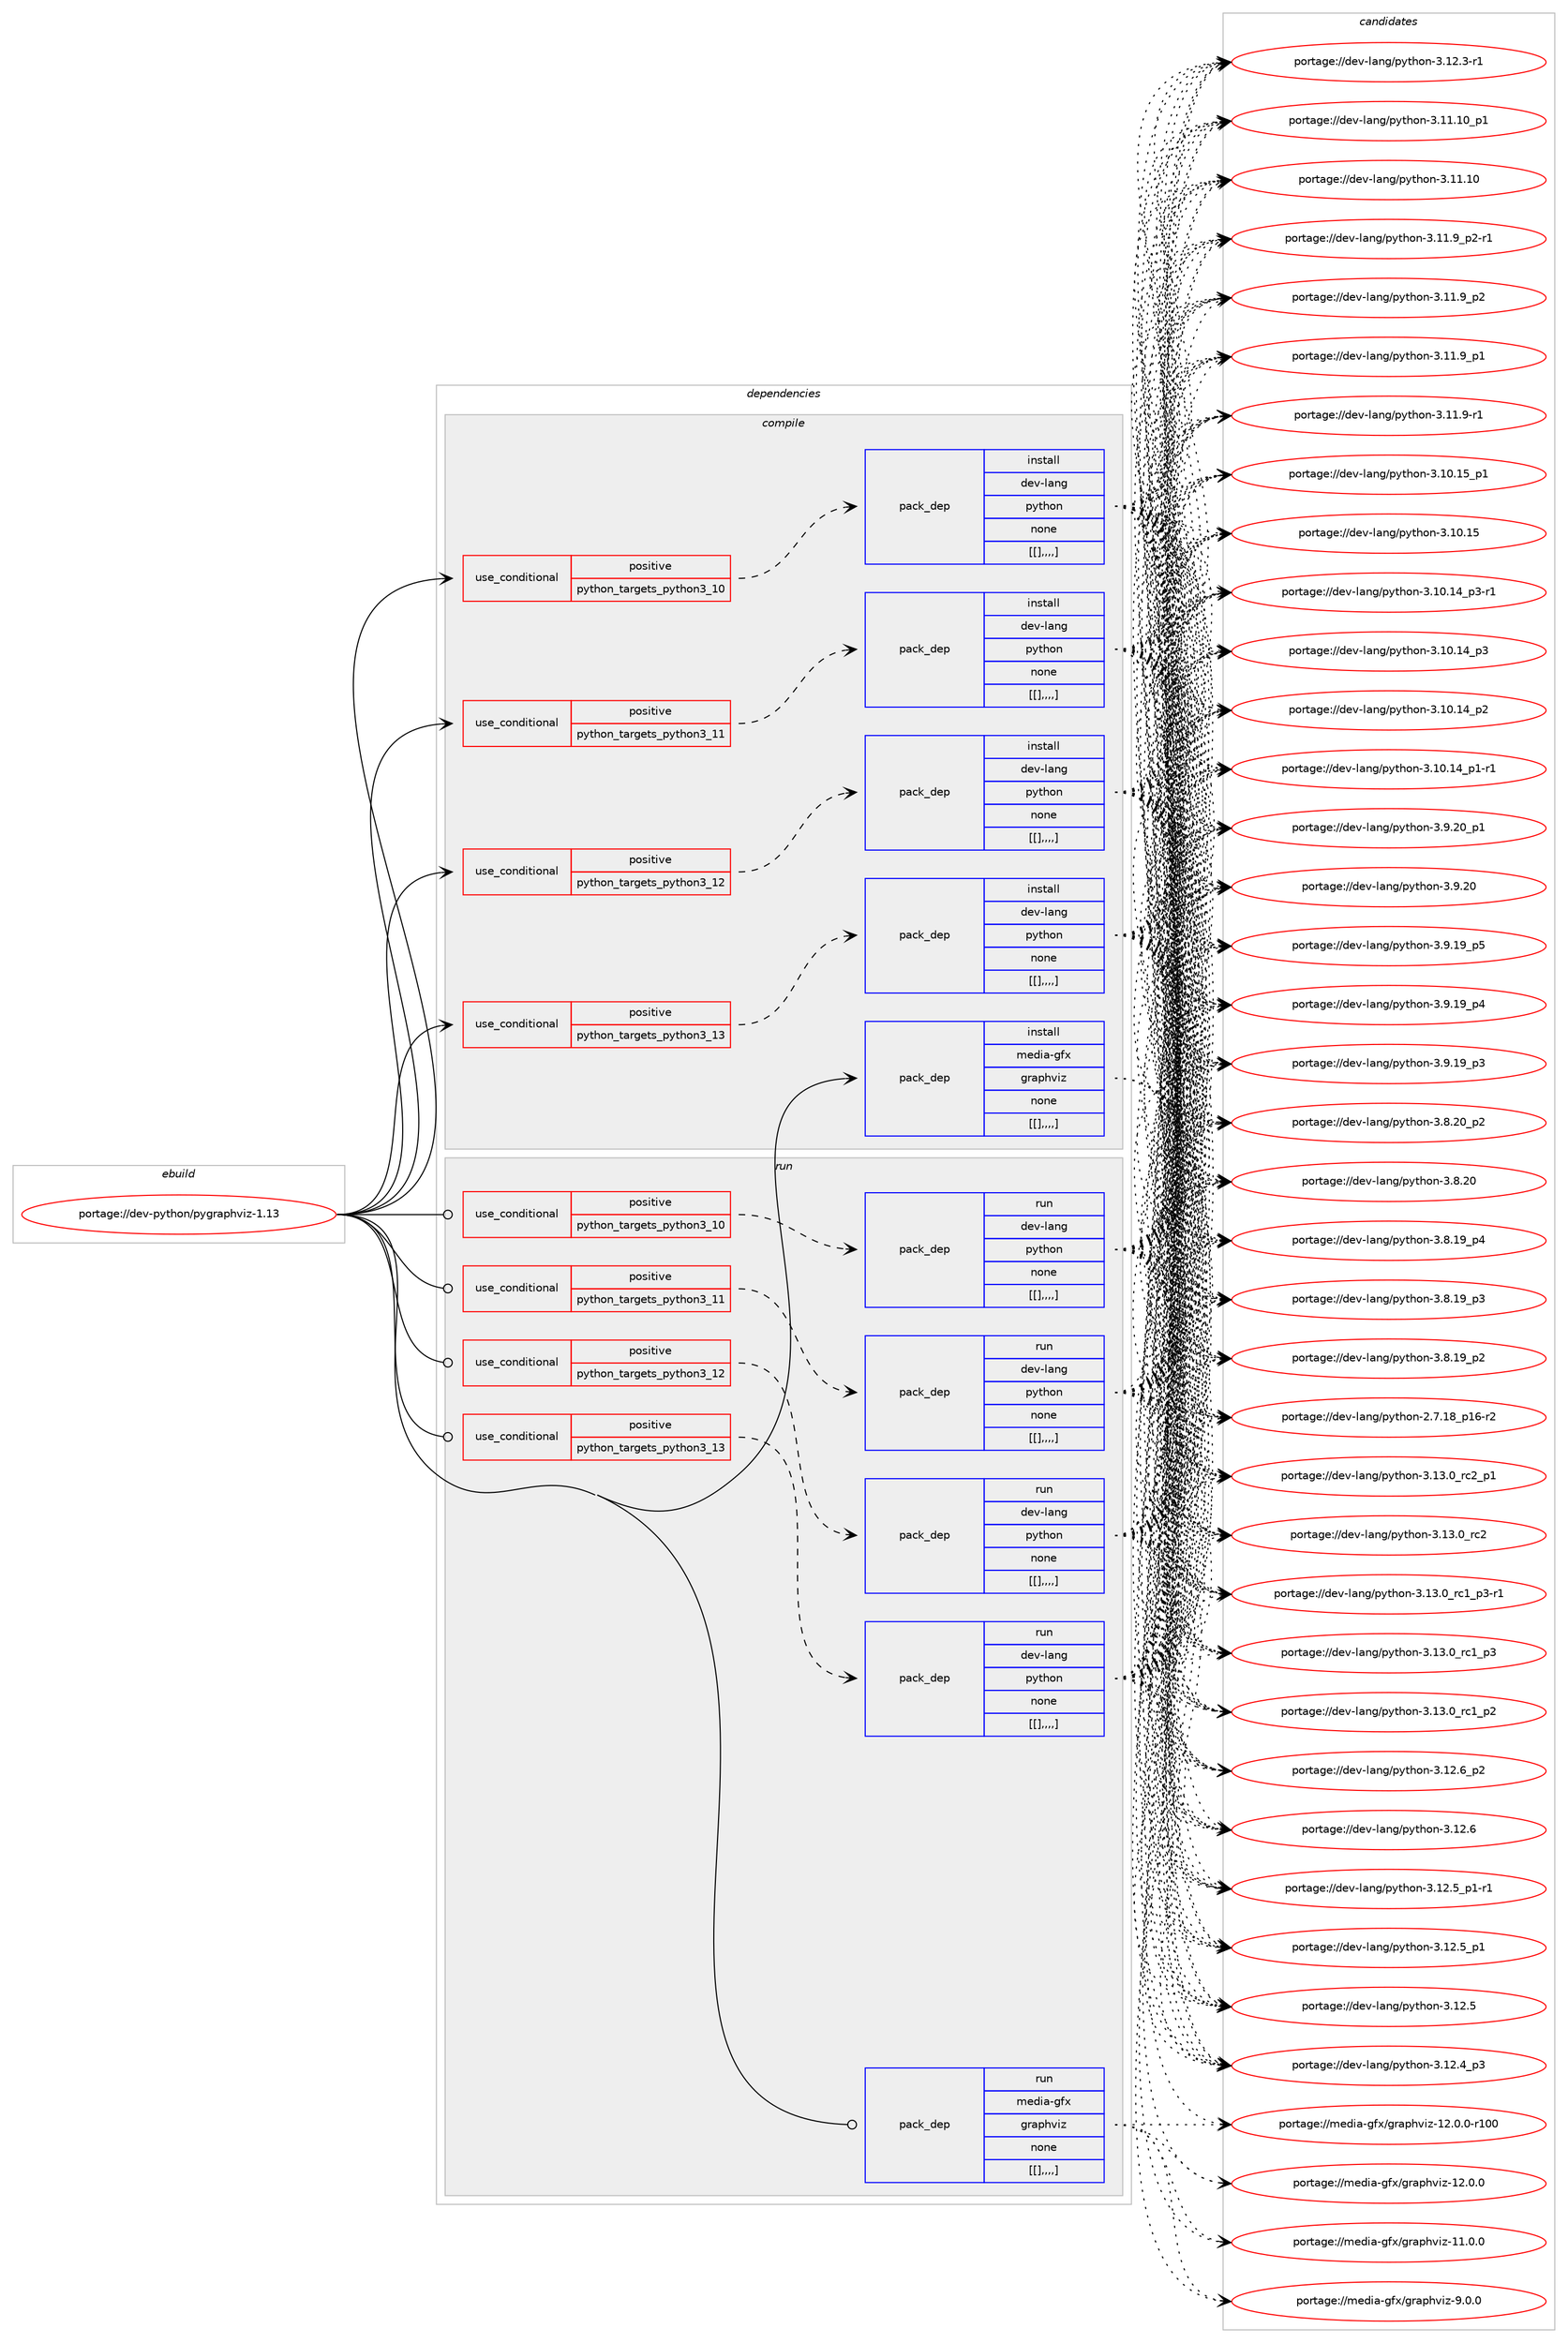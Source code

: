 digraph prolog {

# *************
# Graph options
# *************

newrank=true;
concentrate=true;
compound=true;
graph [rankdir=LR,fontname=Helvetica,fontsize=10,ranksep=1.5];#, ranksep=2.5, nodesep=0.2];
edge  [arrowhead=vee];
node  [fontname=Helvetica,fontsize=10];

# **********
# The ebuild
# **********

subgraph cluster_leftcol {
color=gray;
label=<<i>ebuild</i>>;
id [label="portage://dev-python/pygraphviz-1.13", color=red, width=4, href="../dev-python/pygraphviz-1.13.svg"];
}

# ****************
# The dependencies
# ****************

subgraph cluster_midcol {
color=gray;
label=<<i>dependencies</i>>;
subgraph cluster_compile {
fillcolor="#eeeeee";
style=filled;
label=<<i>compile</i>>;
subgraph cond38464 {
dependency159369 [label=<<TABLE BORDER="0" CELLBORDER="1" CELLSPACING="0" CELLPADDING="4"><TR><TD ROWSPAN="3" CELLPADDING="10">use_conditional</TD></TR><TR><TD>positive</TD></TR><TR><TD>python_targets_python3_10</TD></TR></TABLE>>, shape=none, color=red];
subgraph pack119680 {
dependency159370 [label=<<TABLE BORDER="0" CELLBORDER="1" CELLSPACING="0" CELLPADDING="4" WIDTH="220"><TR><TD ROWSPAN="6" CELLPADDING="30">pack_dep</TD></TR><TR><TD WIDTH="110">install</TD></TR><TR><TD>dev-lang</TD></TR><TR><TD>python</TD></TR><TR><TD>none</TD></TR><TR><TD>[[],,,,]</TD></TR></TABLE>>, shape=none, color=blue];
}
dependency159369:e -> dependency159370:w [weight=20,style="dashed",arrowhead="vee"];
}
id:e -> dependency159369:w [weight=20,style="solid",arrowhead="vee"];
subgraph cond38465 {
dependency159371 [label=<<TABLE BORDER="0" CELLBORDER="1" CELLSPACING="0" CELLPADDING="4"><TR><TD ROWSPAN="3" CELLPADDING="10">use_conditional</TD></TR><TR><TD>positive</TD></TR><TR><TD>python_targets_python3_11</TD></TR></TABLE>>, shape=none, color=red];
subgraph pack119681 {
dependency159372 [label=<<TABLE BORDER="0" CELLBORDER="1" CELLSPACING="0" CELLPADDING="4" WIDTH="220"><TR><TD ROWSPAN="6" CELLPADDING="30">pack_dep</TD></TR><TR><TD WIDTH="110">install</TD></TR><TR><TD>dev-lang</TD></TR><TR><TD>python</TD></TR><TR><TD>none</TD></TR><TR><TD>[[],,,,]</TD></TR></TABLE>>, shape=none, color=blue];
}
dependency159371:e -> dependency159372:w [weight=20,style="dashed",arrowhead="vee"];
}
id:e -> dependency159371:w [weight=20,style="solid",arrowhead="vee"];
subgraph cond38466 {
dependency159373 [label=<<TABLE BORDER="0" CELLBORDER="1" CELLSPACING="0" CELLPADDING="4"><TR><TD ROWSPAN="3" CELLPADDING="10">use_conditional</TD></TR><TR><TD>positive</TD></TR><TR><TD>python_targets_python3_12</TD></TR></TABLE>>, shape=none, color=red];
subgraph pack119682 {
dependency159374 [label=<<TABLE BORDER="0" CELLBORDER="1" CELLSPACING="0" CELLPADDING="4" WIDTH="220"><TR><TD ROWSPAN="6" CELLPADDING="30">pack_dep</TD></TR><TR><TD WIDTH="110">install</TD></TR><TR><TD>dev-lang</TD></TR><TR><TD>python</TD></TR><TR><TD>none</TD></TR><TR><TD>[[],,,,]</TD></TR></TABLE>>, shape=none, color=blue];
}
dependency159373:e -> dependency159374:w [weight=20,style="dashed",arrowhead="vee"];
}
id:e -> dependency159373:w [weight=20,style="solid",arrowhead="vee"];
subgraph cond38467 {
dependency159375 [label=<<TABLE BORDER="0" CELLBORDER="1" CELLSPACING="0" CELLPADDING="4"><TR><TD ROWSPAN="3" CELLPADDING="10">use_conditional</TD></TR><TR><TD>positive</TD></TR><TR><TD>python_targets_python3_13</TD></TR></TABLE>>, shape=none, color=red];
subgraph pack119683 {
dependency159376 [label=<<TABLE BORDER="0" CELLBORDER="1" CELLSPACING="0" CELLPADDING="4" WIDTH="220"><TR><TD ROWSPAN="6" CELLPADDING="30">pack_dep</TD></TR><TR><TD WIDTH="110">install</TD></TR><TR><TD>dev-lang</TD></TR><TR><TD>python</TD></TR><TR><TD>none</TD></TR><TR><TD>[[],,,,]</TD></TR></TABLE>>, shape=none, color=blue];
}
dependency159375:e -> dependency159376:w [weight=20,style="dashed",arrowhead="vee"];
}
id:e -> dependency159375:w [weight=20,style="solid",arrowhead="vee"];
subgraph pack119684 {
dependency159377 [label=<<TABLE BORDER="0" CELLBORDER="1" CELLSPACING="0" CELLPADDING="4" WIDTH="220"><TR><TD ROWSPAN="6" CELLPADDING="30">pack_dep</TD></TR><TR><TD WIDTH="110">install</TD></TR><TR><TD>media-gfx</TD></TR><TR><TD>graphviz</TD></TR><TR><TD>none</TD></TR><TR><TD>[[],,,,]</TD></TR></TABLE>>, shape=none, color=blue];
}
id:e -> dependency159377:w [weight=20,style="solid",arrowhead="vee"];
}
subgraph cluster_compileandrun {
fillcolor="#eeeeee";
style=filled;
label=<<i>compile and run</i>>;
}
subgraph cluster_run {
fillcolor="#eeeeee";
style=filled;
label=<<i>run</i>>;
subgraph cond38468 {
dependency159378 [label=<<TABLE BORDER="0" CELLBORDER="1" CELLSPACING="0" CELLPADDING="4"><TR><TD ROWSPAN="3" CELLPADDING="10">use_conditional</TD></TR><TR><TD>positive</TD></TR><TR><TD>python_targets_python3_10</TD></TR></TABLE>>, shape=none, color=red];
subgraph pack119685 {
dependency159379 [label=<<TABLE BORDER="0" CELLBORDER="1" CELLSPACING="0" CELLPADDING="4" WIDTH="220"><TR><TD ROWSPAN="6" CELLPADDING="30">pack_dep</TD></TR><TR><TD WIDTH="110">run</TD></TR><TR><TD>dev-lang</TD></TR><TR><TD>python</TD></TR><TR><TD>none</TD></TR><TR><TD>[[],,,,]</TD></TR></TABLE>>, shape=none, color=blue];
}
dependency159378:e -> dependency159379:w [weight=20,style="dashed",arrowhead="vee"];
}
id:e -> dependency159378:w [weight=20,style="solid",arrowhead="odot"];
subgraph cond38469 {
dependency159380 [label=<<TABLE BORDER="0" CELLBORDER="1" CELLSPACING="0" CELLPADDING="4"><TR><TD ROWSPAN="3" CELLPADDING="10">use_conditional</TD></TR><TR><TD>positive</TD></TR><TR><TD>python_targets_python3_11</TD></TR></TABLE>>, shape=none, color=red];
subgraph pack119686 {
dependency159381 [label=<<TABLE BORDER="0" CELLBORDER="1" CELLSPACING="0" CELLPADDING="4" WIDTH="220"><TR><TD ROWSPAN="6" CELLPADDING="30">pack_dep</TD></TR><TR><TD WIDTH="110">run</TD></TR><TR><TD>dev-lang</TD></TR><TR><TD>python</TD></TR><TR><TD>none</TD></TR><TR><TD>[[],,,,]</TD></TR></TABLE>>, shape=none, color=blue];
}
dependency159380:e -> dependency159381:w [weight=20,style="dashed",arrowhead="vee"];
}
id:e -> dependency159380:w [weight=20,style="solid",arrowhead="odot"];
subgraph cond38470 {
dependency159382 [label=<<TABLE BORDER="0" CELLBORDER="1" CELLSPACING="0" CELLPADDING="4"><TR><TD ROWSPAN="3" CELLPADDING="10">use_conditional</TD></TR><TR><TD>positive</TD></TR><TR><TD>python_targets_python3_12</TD></TR></TABLE>>, shape=none, color=red];
subgraph pack119687 {
dependency159383 [label=<<TABLE BORDER="0" CELLBORDER="1" CELLSPACING="0" CELLPADDING="4" WIDTH="220"><TR><TD ROWSPAN="6" CELLPADDING="30">pack_dep</TD></TR><TR><TD WIDTH="110">run</TD></TR><TR><TD>dev-lang</TD></TR><TR><TD>python</TD></TR><TR><TD>none</TD></TR><TR><TD>[[],,,,]</TD></TR></TABLE>>, shape=none, color=blue];
}
dependency159382:e -> dependency159383:w [weight=20,style="dashed",arrowhead="vee"];
}
id:e -> dependency159382:w [weight=20,style="solid",arrowhead="odot"];
subgraph cond38471 {
dependency159384 [label=<<TABLE BORDER="0" CELLBORDER="1" CELLSPACING="0" CELLPADDING="4"><TR><TD ROWSPAN="3" CELLPADDING="10">use_conditional</TD></TR><TR><TD>positive</TD></TR><TR><TD>python_targets_python3_13</TD></TR></TABLE>>, shape=none, color=red];
subgraph pack119688 {
dependency159385 [label=<<TABLE BORDER="0" CELLBORDER="1" CELLSPACING="0" CELLPADDING="4" WIDTH="220"><TR><TD ROWSPAN="6" CELLPADDING="30">pack_dep</TD></TR><TR><TD WIDTH="110">run</TD></TR><TR><TD>dev-lang</TD></TR><TR><TD>python</TD></TR><TR><TD>none</TD></TR><TR><TD>[[],,,,]</TD></TR></TABLE>>, shape=none, color=blue];
}
dependency159384:e -> dependency159385:w [weight=20,style="dashed",arrowhead="vee"];
}
id:e -> dependency159384:w [weight=20,style="solid",arrowhead="odot"];
subgraph pack119689 {
dependency159386 [label=<<TABLE BORDER="0" CELLBORDER="1" CELLSPACING="0" CELLPADDING="4" WIDTH="220"><TR><TD ROWSPAN="6" CELLPADDING="30">pack_dep</TD></TR><TR><TD WIDTH="110">run</TD></TR><TR><TD>media-gfx</TD></TR><TR><TD>graphviz</TD></TR><TR><TD>none</TD></TR><TR><TD>[[],,,,]</TD></TR></TABLE>>, shape=none, color=blue];
}
id:e -> dependency159386:w [weight=20,style="solid",arrowhead="odot"];
}
}

# **************
# The candidates
# **************

subgraph cluster_choices {
rank=same;
color=gray;
label=<<i>candidates</i>>;

subgraph choice119680 {
color=black;
nodesep=1;
choice100101118451089711010347112121116104111110455146495146489511499509511249 [label="portage://dev-lang/python-3.13.0_rc2_p1", color=red, width=4,href="../dev-lang/python-3.13.0_rc2_p1.svg"];
choice10010111845108971101034711212111610411111045514649514648951149950 [label="portage://dev-lang/python-3.13.0_rc2", color=red, width=4,href="../dev-lang/python-3.13.0_rc2.svg"];
choice1001011184510897110103471121211161041111104551464951464895114994995112514511449 [label="portage://dev-lang/python-3.13.0_rc1_p3-r1", color=red, width=4,href="../dev-lang/python-3.13.0_rc1_p3-r1.svg"];
choice100101118451089711010347112121116104111110455146495146489511499499511251 [label="portage://dev-lang/python-3.13.0_rc1_p3", color=red, width=4,href="../dev-lang/python-3.13.0_rc1_p3.svg"];
choice100101118451089711010347112121116104111110455146495146489511499499511250 [label="portage://dev-lang/python-3.13.0_rc1_p2", color=red, width=4,href="../dev-lang/python-3.13.0_rc1_p2.svg"];
choice100101118451089711010347112121116104111110455146495046549511250 [label="portage://dev-lang/python-3.12.6_p2", color=red, width=4,href="../dev-lang/python-3.12.6_p2.svg"];
choice10010111845108971101034711212111610411111045514649504654 [label="portage://dev-lang/python-3.12.6", color=red, width=4,href="../dev-lang/python-3.12.6.svg"];
choice1001011184510897110103471121211161041111104551464950465395112494511449 [label="portage://dev-lang/python-3.12.5_p1-r1", color=red, width=4,href="../dev-lang/python-3.12.5_p1-r1.svg"];
choice100101118451089711010347112121116104111110455146495046539511249 [label="portage://dev-lang/python-3.12.5_p1", color=red, width=4,href="../dev-lang/python-3.12.5_p1.svg"];
choice10010111845108971101034711212111610411111045514649504653 [label="portage://dev-lang/python-3.12.5", color=red, width=4,href="../dev-lang/python-3.12.5.svg"];
choice100101118451089711010347112121116104111110455146495046529511251 [label="portage://dev-lang/python-3.12.4_p3", color=red, width=4,href="../dev-lang/python-3.12.4_p3.svg"];
choice100101118451089711010347112121116104111110455146495046514511449 [label="portage://dev-lang/python-3.12.3-r1", color=red, width=4,href="../dev-lang/python-3.12.3-r1.svg"];
choice10010111845108971101034711212111610411111045514649494649489511249 [label="portage://dev-lang/python-3.11.10_p1", color=red, width=4,href="../dev-lang/python-3.11.10_p1.svg"];
choice1001011184510897110103471121211161041111104551464949464948 [label="portage://dev-lang/python-3.11.10", color=red, width=4,href="../dev-lang/python-3.11.10.svg"];
choice1001011184510897110103471121211161041111104551464949465795112504511449 [label="portage://dev-lang/python-3.11.9_p2-r1", color=red, width=4,href="../dev-lang/python-3.11.9_p2-r1.svg"];
choice100101118451089711010347112121116104111110455146494946579511250 [label="portage://dev-lang/python-3.11.9_p2", color=red, width=4,href="../dev-lang/python-3.11.9_p2.svg"];
choice100101118451089711010347112121116104111110455146494946579511249 [label="portage://dev-lang/python-3.11.9_p1", color=red, width=4,href="../dev-lang/python-3.11.9_p1.svg"];
choice100101118451089711010347112121116104111110455146494946574511449 [label="portage://dev-lang/python-3.11.9-r1", color=red, width=4,href="../dev-lang/python-3.11.9-r1.svg"];
choice10010111845108971101034711212111610411111045514649484649539511249 [label="portage://dev-lang/python-3.10.15_p1", color=red, width=4,href="../dev-lang/python-3.10.15_p1.svg"];
choice1001011184510897110103471121211161041111104551464948464953 [label="portage://dev-lang/python-3.10.15", color=red, width=4,href="../dev-lang/python-3.10.15.svg"];
choice100101118451089711010347112121116104111110455146494846495295112514511449 [label="portage://dev-lang/python-3.10.14_p3-r1", color=red, width=4,href="../dev-lang/python-3.10.14_p3-r1.svg"];
choice10010111845108971101034711212111610411111045514649484649529511251 [label="portage://dev-lang/python-3.10.14_p3", color=red, width=4,href="../dev-lang/python-3.10.14_p3.svg"];
choice10010111845108971101034711212111610411111045514649484649529511250 [label="portage://dev-lang/python-3.10.14_p2", color=red, width=4,href="../dev-lang/python-3.10.14_p2.svg"];
choice100101118451089711010347112121116104111110455146494846495295112494511449 [label="portage://dev-lang/python-3.10.14_p1-r1", color=red, width=4,href="../dev-lang/python-3.10.14_p1-r1.svg"];
choice100101118451089711010347112121116104111110455146574650489511249 [label="portage://dev-lang/python-3.9.20_p1", color=red, width=4,href="../dev-lang/python-3.9.20_p1.svg"];
choice10010111845108971101034711212111610411111045514657465048 [label="portage://dev-lang/python-3.9.20", color=red, width=4,href="../dev-lang/python-3.9.20.svg"];
choice100101118451089711010347112121116104111110455146574649579511253 [label="portage://dev-lang/python-3.9.19_p5", color=red, width=4,href="../dev-lang/python-3.9.19_p5.svg"];
choice100101118451089711010347112121116104111110455146574649579511252 [label="portage://dev-lang/python-3.9.19_p4", color=red, width=4,href="../dev-lang/python-3.9.19_p4.svg"];
choice100101118451089711010347112121116104111110455146574649579511251 [label="portage://dev-lang/python-3.9.19_p3", color=red, width=4,href="../dev-lang/python-3.9.19_p3.svg"];
choice100101118451089711010347112121116104111110455146564650489511250 [label="portage://dev-lang/python-3.8.20_p2", color=red, width=4,href="../dev-lang/python-3.8.20_p2.svg"];
choice10010111845108971101034711212111610411111045514656465048 [label="portage://dev-lang/python-3.8.20", color=red, width=4,href="../dev-lang/python-3.8.20.svg"];
choice100101118451089711010347112121116104111110455146564649579511252 [label="portage://dev-lang/python-3.8.19_p4", color=red, width=4,href="../dev-lang/python-3.8.19_p4.svg"];
choice100101118451089711010347112121116104111110455146564649579511251 [label="portage://dev-lang/python-3.8.19_p3", color=red, width=4,href="../dev-lang/python-3.8.19_p3.svg"];
choice100101118451089711010347112121116104111110455146564649579511250 [label="portage://dev-lang/python-3.8.19_p2", color=red, width=4,href="../dev-lang/python-3.8.19_p2.svg"];
choice100101118451089711010347112121116104111110455046554649569511249544511450 [label="portage://dev-lang/python-2.7.18_p16-r2", color=red, width=4,href="../dev-lang/python-2.7.18_p16-r2.svg"];
dependency159370:e -> choice100101118451089711010347112121116104111110455146495146489511499509511249:w [style=dotted,weight="100"];
dependency159370:e -> choice10010111845108971101034711212111610411111045514649514648951149950:w [style=dotted,weight="100"];
dependency159370:e -> choice1001011184510897110103471121211161041111104551464951464895114994995112514511449:w [style=dotted,weight="100"];
dependency159370:e -> choice100101118451089711010347112121116104111110455146495146489511499499511251:w [style=dotted,weight="100"];
dependency159370:e -> choice100101118451089711010347112121116104111110455146495146489511499499511250:w [style=dotted,weight="100"];
dependency159370:e -> choice100101118451089711010347112121116104111110455146495046549511250:w [style=dotted,weight="100"];
dependency159370:e -> choice10010111845108971101034711212111610411111045514649504654:w [style=dotted,weight="100"];
dependency159370:e -> choice1001011184510897110103471121211161041111104551464950465395112494511449:w [style=dotted,weight="100"];
dependency159370:e -> choice100101118451089711010347112121116104111110455146495046539511249:w [style=dotted,weight="100"];
dependency159370:e -> choice10010111845108971101034711212111610411111045514649504653:w [style=dotted,weight="100"];
dependency159370:e -> choice100101118451089711010347112121116104111110455146495046529511251:w [style=dotted,weight="100"];
dependency159370:e -> choice100101118451089711010347112121116104111110455146495046514511449:w [style=dotted,weight="100"];
dependency159370:e -> choice10010111845108971101034711212111610411111045514649494649489511249:w [style=dotted,weight="100"];
dependency159370:e -> choice1001011184510897110103471121211161041111104551464949464948:w [style=dotted,weight="100"];
dependency159370:e -> choice1001011184510897110103471121211161041111104551464949465795112504511449:w [style=dotted,weight="100"];
dependency159370:e -> choice100101118451089711010347112121116104111110455146494946579511250:w [style=dotted,weight="100"];
dependency159370:e -> choice100101118451089711010347112121116104111110455146494946579511249:w [style=dotted,weight="100"];
dependency159370:e -> choice100101118451089711010347112121116104111110455146494946574511449:w [style=dotted,weight="100"];
dependency159370:e -> choice10010111845108971101034711212111610411111045514649484649539511249:w [style=dotted,weight="100"];
dependency159370:e -> choice1001011184510897110103471121211161041111104551464948464953:w [style=dotted,weight="100"];
dependency159370:e -> choice100101118451089711010347112121116104111110455146494846495295112514511449:w [style=dotted,weight="100"];
dependency159370:e -> choice10010111845108971101034711212111610411111045514649484649529511251:w [style=dotted,weight="100"];
dependency159370:e -> choice10010111845108971101034711212111610411111045514649484649529511250:w [style=dotted,weight="100"];
dependency159370:e -> choice100101118451089711010347112121116104111110455146494846495295112494511449:w [style=dotted,weight="100"];
dependency159370:e -> choice100101118451089711010347112121116104111110455146574650489511249:w [style=dotted,weight="100"];
dependency159370:e -> choice10010111845108971101034711212111610411111045514657465048:w [style=dotted,weight="100"];
dependency159370:e -> choice100101118451089711010347112121116104111110455146574649579511253:w [style=dotted,weight="100"];
dependency159370:e -> choice100101118451089711010347112121116104111110455146574649579511252:w [style=dotted,weight="100"];
dependency159370:e -> choice100101118451089711010347112121116104111110455146574649579511251:w [style=dotted,weight="100"];
dependency159370:e -> choice100101118451089711010347112121116104111110455146564650489511250:w [style=dotted,weight="100"];
dependency159370:e -> choice10010111845108971101034711212111610411111045514656465048:w [style=dotted,weight="100"];
dependency159370:e -> choice100101118451089711010347112121116104111110455146564649579511252:w [style=dotted,weight="100"];
dependency159370:e -> choice100101118451089711010347112121116104111110455146564649579511251:w [style=dotted,weight="100"];
dependency159370:e -> choice100101118451089711010347112121116104111110455146564649579511250:w [style=dotted,weight="100"];
dependency159370:e -> choice100101118451089711010347112121116104111110455046554649569511249544511450:w [style=dotted,weight="100"];
}
subgraph choice119681 {
color=black;
nodesep=1;
choice100101118451089711010347112121116104111110455146495146489511499509511249 [label="portage://dev-lang/python-3.13.0_rc2_p1", color=red, width=4,href="../dev-lang/python-3.13.0_rc2_p1.svg"];
choice10010111845108971101034711212111610411111045514649514648951149950 [label="portage://dev-lang/python-3.13.0_rc2", color=red, width=4,href="../dev-lang/python-3.13.0_rc2.svg"];
choice1001011184510897110103471121211161041111104551464951464895114994995112514511449 [label="portage://dev-lang/python-3.13.0_rc1_p3-r1", color=red, width=4,href="../dev-lang/python-3.13.0_rc1_p3-r1.svg"];
choice100101118451089711010347112121116104111110455146495146489511499499511251 [label="portage://dev-lang/python-3.13.0_rc1_p3", color=red, width=4,href="../dev-lang/python-3.13.0_rc1_p3.svg"];
choice100101118451089711010347112121116104111110455146495146489511499499511250 [label="portage://dev-lang/python-3.13.0_rc1_p2", color=red, width=4,href="../dev-lang/python-3.13.0_rc1_p2.svg"];
choice100101118451089711010347112121116104111110455146495046549511250 [label="portage://dev-lang/python-3.12.6_p2", color=red, width=4,href="../dev-lang/python-3.12.6_p2.svg"];
choice10010111845108971101034711212111610411111045514649504654 [label="portage://dev-lang/python-3.12.6", color=red, width=4,href="../dev-lang/python-3.12.6.svg"];
choice1001011184510897110103471121211161041111104551464950465395112494511449 [label="portage://dev-lang/python-3.12.5_p1-r1", color=red, width=4,href="../dev-lang/python-3.12.5_p1-r1.svg"];
choice100101118451089711010347112121116104111110455146495046539511249 [label="portage://dev-lang/python-3.12.5_p1", color=red, width=4,href="../dev-lang/python-3.12.5_p1.svg"];
choice10010111845108971101034711212111610411111045514649504653 [label="portage://dev-lang/python-3.12.5", color=red, width=4,href="../dev-lang/python-3.12.5.svg"];
choice100101118451089711010347112121116104111110455146495046529511251 [label="portage://dev-lang/python-3.12.4_p3", color=red, width=4,href="../dev-lang/python-3.12.4_p3.svg"];
choice100101118451089711010347112121116104111110455146495046514511449 [label="portage://dev-lang/python-3.12.3-r1", color=red, width=4,href="../dev-lang/python-3.12.3-r1.svg"];
choice10010111845108971101034711212111610411111045514649494649489511249 [label="portage://dev-lang/python-3.11.10_p1", color=red, width=4,href="../dev-lang/python-3.11.10_p1.svg"];
choice1001011184510897110103471121211161041111104551464949464948 [label="portage://dev-lang/python-3.11.10", color=red, width=4,href="../dev-lang/python-3.11.10.svg"];
choice1001011184510897110103471121211161041111104551464949465795112504511449 [label="portage://dev-lang/python-3.11.9_p2-r1", color=red, width=4,href="../dev-lang/python-3.11.9_p2-r1.svg"];
choice100101118451089711010347112121116104111110455146494946579511250 [label="portage://dev-lang/python-3.11.9_p2", color=red, width=4,href="../dev-lang/python-3.11.9_p2.svg"];
choice100101118451089711010347112121116104111110455146494946579511249 [label="portage://dev-lang/python-3.11.9_p1", color=red, width=4,href="../dev-lang/python-3.11.9_p1.svg"];
choice100101118451089711010347112121116104111110455146494946574511449 [label="portage://dev-lang/python-3.11.9-r1", color=red, width=4,href="../dev-lang/python-3.11.9-r1.svg"];
choice10010111845108971101034711212111610411111045514649484649539511249 [label="portage://dev-lang/python-3.10.15_p1", color=red, width=4,href="../dev-lang/python-3.10.15_p1.svg"];
choice1001011184510897110103471121211161041111104551464948464953 [label="portage://dev-lang/python-3.10.15", color=red, width=4,href="../dev-lang/python-3.10.15.svg"];
choice100101118451089711010347112121116104111110455146494846495295112514511449 [label="portage://dev-lang/python-3.10.14_p3-r1", color=red, width=4,href="../dev-lang/python-3.10.14_p3-r1.svg"];
choice10010111845108971101034711212111610411111045514649484649529511251 [label="portage://dev-lang/python-3.10.14_p3", color=red, width=4,href="../dev-lang/python-3.10.14_p3.svg"];
choice10010111845108971101034711212111610411111045514649484649529511250 [label="portage://dev-lang/python-3.10.14_p2", color=red, width=4,href="../dev-lang/python-3.10.14_p2.svg"];
choice100101118451089711010347112121116104111110455146494846495295112494511449 [label="portage://dev-lang/python-3.10.14_p1-r1", color=red, width=4,href="../dev-lang/python-3.10.14_p1-r1.svg"];
choice100101118451089711010347112121116104111110455146574650489511249 [label="portage://dev-lang/python-3.9.20_p1", color=red, width=4,href="../dev-lang/python-3.9.20_p1.svg"];
choice10010111845108971101034711212111610411111045514657465048 [label="portage://dev-lang/python-3.9.20", color=red, width=4,href="../dev-lang/python-3.9.20.svg"];
choice100101118451089711010347112121116104111110455146574649579511253 [label="portage://dev-lang/python-3.9.19_p5", color=red, width=4,href="../dev-lang/python-3.9.19_p5.svg"];
choice100101118451089711010347112121116104111110455146574649579511252 [label="portage://dev-lang/python-3.9.19_p4", color=red, width=4,href="../dev-lang/python-3.9.19_p4.svg"];
choice100101118451089711010347112121116104111110455146574649579511251 [label="portage://dev-lang/python-3.9.19_p3", color=red, width=4,href="../dev-lang/python-3.9.19_p3.svg"];
choice100101118451089711010347112121116104111110455146564650489511250 [label="portage://dev-lang/python-3.8.20_p2", color=red, width=4,href="../dev-lang/python-3.8.20_p2.svg"];
choice10010111845108971101034711212111610411111045514656465048 [label="portage://dev-lang/python-3.8.20", color=red, width=4,href="../dev-lang/python-3.8.20.svg"];
choice100101118451089711010347112121116104111110455146564649579511252 [label="portage://dev-lang/python-3.8.19_p4", color=red, width=4,href="../dev-lang/python-3.8.19_p4.svg"];
choice100101118451089711010347112121116104111110455146564649579511251 [label="portage://dev-lang/python-3.8.19_p3", color=red, width=4,href="../dev-lang/python-3.8.19_p3.svg"];
choice100101118451089711010347112121116104111110455146564649579511250 [label="portage://dev-lang/python-3.8.19_p2", color=red, width=4,href="../dev-lang/python-3.8.19_p2.svg"];
choice100101118451089711010347112121116104111110455046554649569511249544511450 [label="portage://dev-lang/python-2.7.18_p16-r2", color=red, width=4,href="../dev-lang/python-2.7.18_p16-r2.svg"];
dependency159372:e -> choice100101118451089711010347112121116104111110455146495146489511499509511249:w [style=dotted,weight="100"];
dependency159372:e -> choice10010111845108971101034711212111610411111045514649514648951149950:w [style=dotted,weight="100"];
dependency159372:e -> choice1001011184510897110103471121211161041111104551464951464895114994995112514511449:w [style=dotted,weight="100"];
dependency159372:e -> choice100101118451089711010347112121116104111110455146495146489511499499511251:w [style=dotted,weight="100"];
dependency159372:e -> choice100101118451089711010347112121116104111110455146495146489511499499511250:w [style=dotted,weight="100"];
dependency159372:e -> choice100101118451089711010347112121116104111110455146495046549511250:w [style=dotted,weight="100"];
dependency159372:e -> choice10010111845108971101034711212111610411111045514649504654:w [style=dotted,weight="100"];
dependency159372:e -> choice1001011184510897110103471121211161041111104551464950465395112494511449:w [style=dotted,weight="100"];
dependency159372:e -> choice100101118451089711010347112121116104111110455146495046539511249:w [style=dotted,weight="100"];
dependency159372:e -> choice10010111845108971101034711212111610411111045514649504653:w [style=dotted,weight="100"];
dependency159372:e -> choice100101118451089711010347112121116104111110455146495046529511251:w [style=dotted,weight="100"];
dependency159372:e -> choice100101118451089711010347112121116104111110455146495046514511449:w [style=dotted,weight="100"];
dependency159372:e -> choice10010111845108971101034711212111610411111045514649494649489511249:w [style=dotted,weight="100"];
dependency159372:e -> choice1001011184510897110103471121211161041111104551464949464948:w [style=dotted,weight="100"];
dependency159372:e -> choice1001011184510897110103471121211161041111104551464949465795112504511449:w [style=dotted,weight="100"];
dependency159372:e -> choice100101118451089711010347112121116104111110455146494946579511250:w [style=dotted,weight="100"];
dependency159372:e -> choice100101118451089711010347112121116104111110455146494946579511249:w [style=dotted,weight="100"];
dependency159372:e -> choice100101118451089711010347112121116104111110455146494946574511449:w [style=dotted,weight="100"];
dependency159372:e -> choice10010111845108971101034711212111610411111045514649484649539511249:w [style=dotted,weight="100"];
dependency159372:e -> choice1001011184510897110103471121211161041111104551464948464953:w [style=dotted,weight="100"];
dependency159372:e -> choice100101118451089711010347112121116104111110455146494846495295112514511449:w [style=dotted,weight="100"];
dependency159372:e -> choice10010111845108971101034711212111610411111045514649484649529511251:w [style=dotted,weight="100"];
dependency159372:e -> choice10010111845108971101034711212111610411111045514649484649529511250:w [style=dotted,weight="100"];
dependency159372:e -> choice100101118451089711010347112121116104111110455146494846495295112494511449:w [style=dotted,weight="100"];
dependency159372:e -> choice100101118451089711010347112121116104111110455146574650489511249:w [style=dotted,weight="100"];
dependency159372:e -> choice10010111845108971101034711212111610411111045514657465048:w [style=dotted,weight="100"];
dependency159372:e -> choice100101118451089711010347112121116104111110455146574649579511253:w [style=dotted,weight="100"];
dependency159372:e -> choice100101118451089711010347112121116104111110455146574649579511252:w [style=dotted,weight="100"];
dependency159372:e -> choice100101118451089711010347112121116104111110455146574649579511251:w [style=dotted,weight="100"];
dependency159372:e -> choice100101118451089711010347112121116104111110455146564650489511250:w [style=dotted,weight="100"];
dependency159372:e -> choice10010111845108971101034711212111610411111045514656465048:w [style=dotted,weight="100"];
dependency159372:e -> choice100101118451089711010347112121116104111110455146564649579511252:w [style=dotted,weight="100"];
dependency159372:e -> choice100101118451089711010347112121116104111110455146564649579511251:w [style=dotted,weight="100"];
dependency159372:e -> choice100101118451089711010347112121116104111110455146564649579511250:w [style=dotted,weight="100"];
dependency159372:e -> choice100101118451089711010347112121116104111110455046554649569511249544511450:w [style=dotted,weight="100"];
}
subgraph choice119682 {
color=black;
nodesep=1;
choice100101118451089711010347112121116104111110455146495146489511499509511249 [label="portage://dev-lang/python-3.13.0_rc2_p1", color=red, width=4,href="../dev-lang/python-3.13.0_rc2_p1.svg"];
choice10010111845108971101034711212111610411111045514649514648951149950 [label="portage://dev-lang/python-3.13.0_rc2", color=red, width=4,href="../dev-lang/python-3.13.0_rc2.svg"];
choice1001011184510897110103471121211161041111104551464951464895114994995112514511449 [label="portage://dev-lang/python-3.13.0_rc1_p3-r1", color=red, width=4,href="../dev-lang/python-3.13.0_rc1_p3-r1.svg"];
choice100101118451089711010347112121116104111110455146495146489511499499511251 [label="portage://dev-lang/python-3.13.0_rc1_p3", color=red, width=4,href="../dev-lang/python-3.13.0_rc1_p3.svg"];
choice100101118451089711010347112121116104111110455146495146489511499499511250 [label="portage://dev-lang/python-3.13.0_rc1_p2", color=red, width=4,href="../dev-lang/python-3.13.0_rc1_p2.svg"];
choice100101118451089711010347112121116104111110455146495046549511250 [label="portage://dev-lang/python-3.12.6_p2", color=red, width=4,href="../dev-lang/python-3.12.6_p2.svg"];
choice10010111845108971101034711212111610411111045514649504654 [label="portage://dev-lang/python-3.12.6", color=red, width=4,href="../dev-lang/python-3.12.6.svg"];
choice1001011184510897110103471121211161041111104551464950465395112494511449 [label="portage://dev-lang/python-3.12.5_p1-r1", color=red, width=4,href="../dev-lang/python-3.12.5_p1-r1.svg"];
choice100101118451089711010347112121116104111110455146495046539511249 [label="portage://dev-lang/python-3.12.5_p1", color=red, width=4,href="../dev-lang/python-3.12.5_p1.svg"];
choice10010111845108971101034711212111610411111045514649504653 [label="portage://dev-lang/python-3.12.5", color=red, width=4,href="../dev-lang/python-3.12.5.svg"];
choice100101118451089711010347112121116104111110455146495046529511251 [label="portage://dev-lang/python-3.12.4_p3", color=red, width=4,href="../dev-lang/python-3.12.4_p3.svg"];
choice100101118451089711010347112121116104111110455146495046514511449 [label="portage://dev-lang/python-3.12.3-r1", color=red, width=4,href="../dev-lang/python-3.12.3-r1.svg"];
choice10010111845108971101034711212111610411111045514649494649489511249 [label="portage://dev-lang/python-3.11.10_p1", color=red, width=4,href="../dev-lang/python-3.11.10_p1.svg"];
choice1001011184510897110103471121211161041111104551464949464948 [label="portage://dev-lang/python-3.11.10", color=red, width=4,href="../dev-lang/python-3.11.10.svg"];
choice1001011184510897110103471121211161041111104551464949465795112504511449 [label="portage://dev-lang/python-3.11.9_p2-r1", color=red, width=4,href="../dev-lang/python-3.11.9_p2-r1.svg"];
choice100101118451089711010347112121116104111110455146494946579511250 [label="portage://dev-lang/python-3.11.9_p2", color=red, width=4,href="../dev-lang/python-3.11.9_p2.svg"];
choice100101118451089711010347112121116104111110455146494946579511249 [label="portage://dev-lang/python-3.11.9_p1", color=red, width=4,href="../dev-lang/python-3.11.9_p1.svg"];
choice100101118451089711010347112121116104111110455146494946574511449 [label="portage://dev-lang/python-3.11.9-r1", color=red, width=4,href="../dev-lang/python-3.11.9-r1.svg"];
choice10010111845108971101034711212111610411111045514649484649539511249 [label="portage://dev-lang/python-3.10.15_p1", color=red, width=4,href="../dev-lang/python-3.10.15_p1.svg"];
choice1001011184510897110103471121211161041111104551464948464953 [label="portage://dev-lang/python-3.10.15", color=red, width=4,href="../dev-lang/python-3.10.15.svg"];
choice100101118451089711010347112121116104111110455146494846495295112514511449 [label="portage://dev-lang/python-3.10.14_p3-r1", color=red, width=4,href="../dev-lang/python-3.10.14_p3-r1.svg"];
choice10010111845108971101034711212111610411111045514649484649529511251 [label="portage://dev-lang/python-3.10.14_p3", color=red, width=4,href="../dev-lang/python-3.10.14_p3.svg"];
choice10010111845108971101034711212111610411111045514649484649529511250 [label="portage://dev-lang/python-3.10.14_p2", color=red, width=4,href="../dev-lang/python-3.10.14_p2.svg"];
choice100101118451089711010347112121116104111110455146494846495295112494511449 [label="portage://dev-lang/python-3.10.14_p1-r1", color=red, width=4,href="../dev-lang/python-3.10.14_p1-r1.svg"];
choice100101118451089711010347112121116104111110455146574650489511249 [label="portage://dev-lang/python-3.9.20_p1", color=red, width=4,href="../dev-lang/python-3.9.20_p1.svg"];
choice10010111845108971101034711212111610411111045514657465048 [label="portage://dev-lang/python-3.9.20", color=red, width=4,href="../dev-lang/python-3.9.20.svg"];
choice100101118451089711010347112121116104111110455146574649579511253 [label="portage://dev-lang/python-3.9.19_p5", color=red, width=4,href="../dev-lang/python-3.9.19_p5.svg"];
choice100101118451089711010347112121116104111110455146574649579511252 [label="portage://dev-lang/python-3.9.19_p4", color=red, width=4,href="../dev-lang/python-3.9.19_p4.svg"];
choice100101118451089711010347112121116104111110455146574649579511251 [label="portage://dev-lang/python-3.9.19_p3", color=red, width=4,href="../dev-lang/python-3.9.19_p3.svg"];
choice100101118451089711010347112121116104111110455146564650489511250 [label="portage://dev-lang/python-3.8.20_p2", color=red, width=4,href="../dev-lang/python-3.8.20_p2.svg"];
choice10010111845108971101034711212111610411111045514656465048 [label="portage://dev-lang/python-3.8.20", color=red, width=4,href="../dev-lang/python-3.8.20.svg"];
choice100101118451089711010347112121116104111110455146564649579511252 [label="portage://dev-lang/python-3.8.19_p4", color=red, width=4,href="../dev-lang/python-3.8.19_p4.svg"];
choice100101118451089711010347112121116104111110455146564649579511251 [label="portage://dev-lang/python-3.8.19_p3", color=red, width=4,href="../dev-lang/python-3.8.19_p3.svg"];
choice100101118451089711010347112121116104111110455146564649579511250 [label="portage://dev-lang/python-3.8.19_p2", color=red, width=4,href="../dev-lang/python-3.8.19_p2.svg"];
choice100101118451089711010347112121116104111110455046554649569511249544511450 [label="portage://dev-lang/python-2.7.18_p16-r2", color=red, width=4,href="../dev-lang/python-2.7.18_p16-r2.svg"];
dependency159374:e -> choice100101118451089711010347112121116104111110455146495146489511499509511249:w [style=dotted,weight="100"];
dependency159374:e -> choice10010111845108971101034711212111610411111045514649514648951149950:w [style=dotted,weight="100"];
dependency159374:e -> choice1001011184510897110103471121211161041111104551464951464895114994995112514511449:w [style=dotted,weight="100"];
dependency159374:e -> choice100101118451089711010347112121116104111110455146495146489511499499511251:w [style=dotted,weight="100"];
dependency159374:e -> choice100101118451089711010347112121116104111110455146495146489511499499511250:w [style=dotted,weight="100"];
dependency159374:e -> choice100101118451089711010347112121116104111110455146495046549511250:w [style=dotted,weight="100"];
dependency159374:e -> choice10010111845108971101034711212111610411111045514649504654:w [style=dotted,weight="100"];
dependency159374:e -> choice1001011184510897110103471121211161041111104551464950465395112494511449:w [style=dotted,weight="100"];
dependency159374:e -> choice100101118451089711010347112121116104111110455146495046539511249:w [style=dotted,weight="100"];
dependency159374:e -> choice10010111845108971101034711212111610411111045514649504653:w [style=dotted,weight="100"];
dependency159374:e -> choice100101118451089711010347112121116104111110455146495046529511251:w [style=dotted,weight="100"];
dependency159374:e -> choice100101118451089711010347112121116104111110455146495046514511449:w [style=dotted,weight="100"];
dependency159374:e -> choice10010111845108971101034711212111610411111045514649494649489511249:w [style=dotted,weight="100"];
dependency159374:e -> choice1001011184510897110103471121211161041111104551464949464948:w [style=dotted,weight="100"];
dependency159374:e -> choice1001011184510897110103471121211161041111104551464949465795112504511449:w [style=dotted,weight="100"];
dependency159374:e -> choice100101118451089711010347112121116104111110455146494946579511250:w [style=dotted,weight="100"];
dependency159374:e -> choice100101118451089711010347112121116104111110455146494946579511249:w [style=dotted,weight="100"];
dependency159374:e -> choice100101118451089711010347112121116104111110455146494946574511449:w [style=dotted,weight="100"];
dependency159374:e -> choice10010111845108971101034711212111610411111045514649484649539511249:w [style=dotted,weight="100"];
dependency159374:e -> choice1001011184510897110103471121211161041111104551464948464953:w [style=dotted,weight="100"];
dependency159374:e -> choice100101118451089711010347112121116104111110455146494846495295112514511449:w [style=dotted,weight="100"];
dependency159374:e -> choice10010111845108971101034711212111610411111045514649484649529511251:w [style=dotted,weight="100"];
dependency159374:e -> choice10010111845108971101034711212111610411111045514649484649529511250:w [style=dotted,weight="100"];
dependency159374:e -> choice100101118451089711010347112121116104111110455146494846495295112494511449:w [style=dotted,weight="100"];
dependency159374:e -> choice100101118451089711010347112121116104111110455146574650489511249:w [style=dotted,weight="100"];
dependency159374:e -> choice10010111845108971101034711212111610411111045514657465048:w [style=dotted,weight="100"];
dependency159374:e -> choice100101118451089711010347112121116104111110455146574649579511253:w [style=dotted,weight="100"];
dependency159374:e -> choice100101118451089711010347112121116104111110455146574649579511252:w [style=dotted,weight="100"];
dependency159374:e -> choice100101118451089711010347112121116104111110455146574649579511251:w [style=dotted,weight="100"];
dependency159374:e -> choice100101118451089711010347112121116104111110455146564650489511250:w [style=dotted,weight="100"];
dependency159374:e -> choice10010111845108971101034711212111610411111045514656465048:w [style=dotted,weight="100"];
dependency159374:e -> choice100101118451089711010347112121116104111110455146564649579511252:w [style=dotted,weight="100"];
dependency159374:e -> choice100101118451089711010347112121116104111110455146564649579511251:w [style=dotted,weight="100"];
dependency159374:e -> choice100101118451089711010347112121116104111110455146564649579511250:w [style=dotted,weight="100"];
dependency159374:e -> choice100101118451089711010347112121116104111110455046554649569511249544511450:w [style=dotted,weight="100"];
}
subgraph choice119683 {
color=black;
nodesep=1;
choice100101118451089711010347112121116104111110455146495146489511499509511249 [label="portage://dev-lang/python-3.13.0_rc2_p1", color=red, width=4,href="../dev-lang/python-3.13.0_rc2_p1.svg"];
choice10010111845108971101034711212111610411111045514649514648951149950 [label="portage://dev-lang/python-3.13.0_rc2", color=red, width=4,href="../dev-lang/python-3.13.0_rc2.svg"];
choice1001011184510897110103471121211161041111104551464951464895114994995112514511449 [label="portage://dev-lang/python-3.13.0_rc1_p3-r1", color=red, width=4,href="../dev-lang/python-3.13.0_rc1_p3-r1.svg"];
choice100101118451089711010347112121116104111110455146495146489511499499511251 [label="portage://dev-lang/python-3.13.0_rc1_p3", color=red, width=4,href="../dev-lang/python-3.13.0_rc1_p3.svg"];
choice100101118451089711010347112121116104111110455146495146489511499499511250 [label="portage://dev-lang/python-3.13.0_rc1_p2", color=red, width=4,href="../dev-lang/python-3.13.0_rc1_p2.svg"];
choice100101118451089711010347112121116104111110455146495046549511250 [label="portage://dev-lang/python-3.12.6_p2", color=red, width=4,href="../dev-lang/python-3.12.6_p2.svg"];
choice10010111845108971101034711212111610411111045514649504654 [label="portage://dev-lang/python-3.12.6", color=red, width=4,href="../dev-lang/python-3.12.6.svg"];
choice1001011184510897110103471121211161041111104551464950465395112494511449 [label="portage://dev-lang/python-3.12.5_p1-r1", color=red, width=4,href="../dev-lang/python-3.12.5_p1-r1.svg"];
choice100101118451089711010347112121116104111110455146495046539511249 [label="portage://dev-lang/python-3.12.5_p1", color=red, width=4,href="../dev-lang/python-3.12.5_p1.svg"];
choice10010111845108971101034711212111610411111045514649504653 [label="portage://dev-lang/python-3.12.5", color=red, width=4,href="../dev-lang/python-3.12.5.svg"];
choice100101118451089711010347112121116104111110455146495046529511251 [label="portage://dev-lang/python-3.12.4_p3", color=red, width=4,href="../dev-lang/python-3.12.4_p3.svg"];
choice100101118451089711010347112121116104111110455146495046514511449 [label="portage://dev-lang/python-3.12.3-r1", color=red, width=4,href="../dev-lang/python-3.12.3-r1.svg"];
choice10010111845108971101034711212111610411111045514649494649489511249 [label="portage://dev-lang/python-3.11.10_p1", color=red, width=4,href="../dev-lang/python-3.11.10_p1.svg"];
choice1001011184510897110103471121211161041111104551464949464948 [label="portage://dev-lang/python-3.11.10", color=red, width=4,href="../dev-lang/python-3.11.10.svg"];
choice1001011184510897110103471121211161041111104551464949465795112504511449 [label="portage://dev-lang/python-3.11.9_p2-r1", color=red, width=4,href="../dev-lang/python-3.11.9_p2-r1.svg"];
choice100101118451089711010347112121116104111110455146494946579511250 [label="portage://dev-lang/python-3.11.9_p2", color=red, width=4,href="../dev-lang/python-3.11.9_p2.svg"];
choice100101118451089711010347112121116104111110455146494946579511249 [label="portage://dev-lang/python-3.11.9_p1", color=red, width=4,href="../dev-lang/python-3.11.9_p1.svg"];
choice100101118451089711010347112121116104111110455146494946574511449 [label="portage://dev-lang/python-3.11.9-r1", color=red, width=4,href="../dev-lang/python-3.11.9-r1.svg"];
choice10010111845108971101034711212111610411111045514649484649539511249 [label="portage://dev-lang/python-3.10.15_p1", color=red, width=4,href="../dev-lang/python-3.10.15_p1.svg"];
choice1001011184510897110103471121211161041111104551464948464953 [label="portage://dev-lang/python-3.10.15", color=red, width=4,href="../dev-lang/python-3.10.15.svg"];
choice100101118451089711010347112121116104111110455146494846495295112514511449 [label="portage://dev-lang/python-3.10.14_p3-r1", color=red, width=4,href="../dev-lang/python-3.10.14_p3-r1.svg"];
choice10010111845108971101034711212111610411111045514649484649529511251 [label="portage://dev-lang/python-3.10.14_p3", color=red, width=4,href="../dev-lang/python-3.10.14_p3.svg"];
choice10010111845108971101034711212111610411111045514649484649529511250 [label="portage://dev-lang/python-3.10.14_p2", color=red, width=4,href="../dev-lang/python-3.10.14_p2.svg"];
choice100101118451089711010347112121116104111110455146494846495295112494511449 [label="portage://dev-lang/python-3.10.14_p1-r1", color=red, width=4,href="../dev-lang/python-3.10.14_p1-r1.svg"];
choice100101118451089711010347112121116104111110455146574650489511249 [label="portage://dev-lang/python-3.9.20_p1", color=red, width=4,href="../dev-lang/python-3.9.20_p1.svg"];
choice10010111845108971101034711212111610411111045514657465048 [label="portage://dev-lang/python-3.9.20", color=red, width=4,href="../dev-lang/python-3.9.20.svg"];
choice100101118451089711010347112121116104111110455146574649579511253 [label="portage://dev-lang/python-3.9.19_p5", color=red, width=4,href="../dev-lang/python-3.9.19_p5.svg"];
choice100101118451089711010347112121116104111110455146574649579511252 [label="portage://dev-lang/python-3.9.19_p4", color=red, width=4,href="../dev-lang/python-3.9.19_p4.svg"];
choice100101118451089711010347112121116104111110455146574649579511251 [label="portage://dev-lang/python-3.9.19_p3", color=red, width=4,href="../dev-lang/python-3.9.19_p3.svg"];
choice100101118451089711010347112121116104111110455146564650489511250 [label="portage://dev-lang/python-3.8.20_p2", color=red, width=4,href="../dev-lang/python-3.8.20_p2.svg"];
choice10010111845108971101034711212111610411111045514656465048 [label="portage://dev-lang/python-3.8.20", color=red, width=4,href="../dev-lang/python-3.8.20.svg"];
choice100101118451089711010347112121116104111110455146564649579511252 [label="portage://dev-lang/python-3.8.19_p4", color=red, width=4,href="../dev-lang/python-3.8.19_p4.svg"];
choice100101118451089711010347112121116104111110455146564649579511251 [label="portage://dev-lang/python-3.8.19_p3", color=red, width=4,href="../dev-lang/python-3.8.19_p3.svg"];
choice100101118451089711010347112121116104111110455146564649579511250 [label="portage://dev-lang/python-3.8.19_p2", color=red, width=4,href="../dev-lang/python-3.8.19_p2.svg"];
choice100101118451089711010347112121116104111110455046554649569511249544511450 [label="portage://dev-lang/python-2.7.18_p16-r2", color=red, width=4,href="../dev-lang/python-2.7.18_p16-r2.svg"];
dependency159376:e -> choice100101118451089711010347112121116104111110455146495146489511499509511249:w [style=dotted,weight="100"];
dependency159376:e -> choice10010111845108971101034711212111610411111045514649514648951149950:w [style=dotted,weight="100"];
dependency159376:e -> choice1001011184510897110103471121211161041111104551464951464895114994995112514511449:w [style=dotted,weight="100"];
dependency159376:e -> choice100101118451089711010347112121116104111110455146495146489511499499511251:w [style=dotted,weight="100"];
dependency159376:e -> choice100101118451089711010347112121116104111110455146495146489511499499511250:w [style=dotted,weight="100"];
dependency159376:e -> choice100101118451089711010347112121116104111110455146495046549511250:w [style=dotted,weight="100"];
dependency159376:e -> choice10010111845108971101034711212111610411111045514649504654:w [style=dotted,weight="100"];
dependency159376:e -> choice1001011184510897110103471121211161041111104551464950465395112494511449:w [style=dotted,weight="100"];
dependency159376:e -> choice100101118451089711010347112121116104111110455146495046539511249:w [style=dotted,weight="100"];
dependency159376:e -> choice10010111845108971101034711212111610411111045514649504653:w [style=dotted,weight="100"];
dependency159376:e -> choice100101118451089711010347112121116104111110455146495046529511251:w [style=dotted,weight="100"];
dependency159376:e -> choice100101118451089711010347112121116104111110455146495046514511449:w [style=dotted,weight="100"];
dependency159376:e -> choice10010111845108971101034711212111610411111045514649494649489511249:w [style=dotted,weight="100"];
dependency159376:e -> choice1001011184510897110103471121211161041111104551464949464948:w [style=dotted,weight="100"];
dependency159376:e -> choice1001011184510897110103471121211161041111104551464949465795112504511449:w [style=dotted,weight="100"];
dependency159376:e -> choice100101118451089711010347112121116104111110455146494946579511250:w [style=dotted,weight="100"];
dependency159376:e -> choice100101118451089711010347112121116104111110455146494946579511249:w [style=dotted,weight="100"];
dependency159376:e -> choice100101118451089711010347112121116104111110455146494946574511449:w [style=dotted,weight="100"];
dependency159376:e -> choice10010111845108971101034711212111610411111045514649484649539511249:w [style=dotted,weight="100"];
dependency159376:e -> choice1001011184510897110103471121211161041111104551464948464953:w [style=dotted,weight="100"];
dependency159376:e -> choice100101118451089711010347112121116104111110455146494846495295112514511449:w [style=dotted,weight="100"];
dependency159376:e -> choice10010111845108971101034711212111610411111045514649484649529511251:w [style=dotted,weight="100"];
dependency159376:e -> choice10010111845108971101034711212111610411111045514649484649529511250:w [style=dotted,weight="100"];
dependency159376:e -> choice100101118451089711010347112121116104111110455146494846495295112494511449:w [style=dotted,weight="100"];
dependency159376:e -> choice100101118451089711010347112121116104111110455146574650489511249:w [style=dotted,weight="100"];
dependency159376:e -> choice10010111845108971101034711212111610411111045514657465048:w [style=dotted,weight="100"];
dependency159376:e -> choice100101118451089711010347112121116104111110455146574649579511253:w [style=dotted,weight="100"];
dependency159376:e -> choice100101118451089711010347112121116104111110455146574649579511252:w [style=dotted,weight="100"];
dependency159376:e -> choice100101118451089711010347112121116104111110455146574649579511251:w [style=dotted,weight="100"];
dependency159376:e -> choice100101118451089711010347112121116104111110455146564650489511250:w [style=dotted,weight="100"];
dependency159376:e -> choice10010111845108971101034711212111610411111045514656465048:w [style=dotted,weight="100"];
dependency159376:e -> choice100101118451089711010347112121116104111110455146564649579511252:w [style=dotted,weight="100"];
dependency159376:e -> choice100101118451089711010347112121116104111110455146564649579511251:w [style=dotted,weight="100"];
dependency159376:e -> choice100101118451089711010347112121116104111110455146564649579511250:w [style=dotted,weight="100"];
dependency159376:e -> choice100101118451089711010347112121116104111110455046554649569511249544511450:w [style=dotted,weight="100"];
}
subgraph choice119684 {
color=black;
nodesep=1;
choice109101100105974510310212047103114971121041181051224549504648464845114494848 [label="portage://media-gfx/graphviz-12.0.0-r100", color=red, width=4,href="../media-gfx/graphviz-12.0.0-r100.svg"];
choice1091011001059745103102120471031149711210411810512245495046484648 [label="portage://media-gfx/graphviz-12.0.0", color=red, width=4,href="../media-gfx/graphviz-12.0.0.svg"];
choice1091011001059745103102120471031149711210411810512245494946484648 [label="portage://media-gfx/graphviz-11.0.0", color=red, width=4,href="../media-gfx/graphviz-11.0.0.svg"];
choice10910110010597451031021204710311497112104118105122455746484648 [label="portage://media-gfx/graphviz-9.0.0", color=red, width=4,href="../media-gfx/graphviz-9.0.0.svg"];
dependency159377:e -> choice109101100105974510310212047103114971121041181051224549504648464845114494848:w [style=dotted,weight="100"];
dependency159377:e -> choice1091011001059745103102120471031149711210411810512245495046484648:w [style=dotted,weight="100"];
dependency159377:e -> choice1091011001059745103102120471031149711210411810512245494946484648:w [style=dotted,weight="100"];
dependency159377:e -> choice10910110010597451031021204710311497112104118105122455746484648:w [style=dotted,weight="100"];
}
subgraph choice119685 {
color=black;
nodesep=1;
choice100101118451089711010347112121116104111110455146495146489511499509511249 [label="portage://dev-lang/python-3.13.0_rc2_p1", color=red, width=4,href="../dev-lang/python-3.13.0_rc2_p1.svg"];
choice10010111845108971101034711212111610411111045514649514648951149950 [label="portage://dev-lang/python-3.13.0_rc2", color=red, width=4,href="../dev-lang/python-3.13.0_rc2.svg"];
choice1001011184510897110103471121211161041111104551464951464895114994995112514511449 [label="portage://dev-lang/python-3.13.0_rc1_p3-r1", color=red, width=4,href="../dev-lang/python-3.13.0_rc1_p3-r1.svg"];
choice100101118451089711010347112121116104111110455146495146489511499499511251 [label="portage://dev-lang/python-3.13.0_rc1_p3", color=red, width=4,href="../dev-lang/python-3.13.0_rc1_p3.svg"];
choice100101118451089711010347112121116104111110455146495146489511499499511250 [label="portage://dev-lang/python-3.13.0_rc1_p2", color=red, width=4,href="../dev-lang/python-3.13.0_rc1_p2.svg"];
choice100101118451089711010347112121116104111110455146495046549511250 [label="portage://dev-lang/python-3.12.6_p2", color=red, width=4,href="../dev-lang/python-3.12.6_p2.svg"];
choice10010111845108971101034711212111610411111045514649504654 [label="portage://dev-lang/python-3.12.6", color=red, width=4,href="../dev-lang/python-3.12.6.svg"];
choice1001011184510897110103471121211161041111104551464950465395112494511449 [label="portage://dev-lang/python-3.12.5_p1-r1", color=red, width=4,href="../dev-lang/python-3.12.5_p1-r1.svg"];
choice100101118451089711010347112121116104111110455146495046539511249 [label="portage://dev-lang/python-3.12.5_p1", color=red, width=4,href="../dev-lang/python-3.12.5_p1.svg"];
choice10010111845108971101034711212111610411111045514649504653 [label="portage://dev-lang/python-3.12.5", color=red, width=4,href="../dev-lang/python-3.12.5.svg"];
choice100101118451089711010347112121116104111110455146495046529511251 [label="portage://dev-lang/python-3.12.4_p3", color=red, width=4,href="../dev-lang/python-3.12.4_p3.svg"];
choice100101118451089711010347112121116104111110455146495046514511449 [label="portage://dev-lang/python-3.12.3-r1", color=red, width=4,href="../dev-lang/python-3.12.3-r1.svg"];
choice10010111845108971101034711212111610411111045514649494649489511249 [label="portage://dev-lang/python-3.11.10_p1", color=red, width=4,href="../dev-lang/python-3.11.10_p1.svg"];
choice1001011184510897110103471121211161041111104551464949464948 [label="portage://dev-lang/python-3.11.10", color=red, width=4,href="../dev-lang/python-3.11.10.svg"];
choice1001011184510897110103471121211161041111104551464949465795112504511449 [label="portage://dev-lang/python-3.11.9_p2-r1", color=red, width=4,href="../dev-lang/python-3.11.9_p2-r1.svg"];
choice100101118451089711010347112121116104111110455146494946579511250 [label="portage://dev-lang/python-3.11.9_p2", color=red, width=4,href="../dev-lang/python-3.11.9_p2.svg"];
choice100101118451089711010347112121116104111110455146494946579511249 [label="portage://dev-lang/python-3.11.9_p1", color=red, width=4,href="../dev-lang/python-3.11.9_p1.svg"];
choice100101118451089711010347112121116104111110455146494946574511449 [label="portage://dev-lang/python-3.11.9-r1", color=red, width=4,href="../dev-lang/python-3.11.9-r1.svg"];
choice10010111845108971101034711212111610411111045514649484649539511249 [label="portage://dev-lang/python-3.10.15_p1", color=red, width=4,href="../dev-lang/python-3.10.15_p1.svg"];
choice1001011184510897110103471121211161041111104551464948464953 [label="portage://dev-lang/python-3.10.15", color=red, width=4,href="../dev-lang/python-3.10.15.svg"];
choice100101118451089711010347112121116104111110455146494846495295112514511449 [label="portage://dev-lang/python-3.10.14_p3-r1", color=red, width=4,href="../dev-lang/python-3.10.14_p3-r1.svg"];
choice10010111845108971101034711212111610411111045514649484649529511251 [label="portage://dev-lang/python-3.10.14_p3", color=red, width=4,href="../dev-lang/python-3.10.14_p3.svg"];
choice10010111845108971101034711212111610411111045514649484649529511250 [label="portage://dev-lang/python-3.10.14_p2", color=red, width=4,href="../dev-lang/python-3.10.14_p2.svg"];
choice100101118451089711010347112121116104111110455146494846495295112494511449 [label="portage://dev-lang/python-3.10.14_p1-r1", color=red, width=4,href="../dev-lang/python-3.10.14_p1-r1.svg"];
choice100101118451089711010347112121116104111110455146574650489511249 [label="portage://dev-lang/python-3.9.20_p1", color=red, width=4,href="../dev-lang/python-3.9.20_p1.svg"];
choice10010111845108971101034711212111610411111045514657465048 [label="portage://dev-lang/python-3.9.20", color=red, width=4,href="../dev-lang/python-3.9.20.svg"];
choice100101118451089711010347112121116104111110455146574649579511253 [label="portage://dev-lang/python-3.9.19_p5", color=red, width=4,href="../dev-lang/python-3.9.19_p5.svg"];
choice100101118451089711010347112121116104111110455146574649579511252 [label="portage://dev-lang/python-3.9.19_p4", color=red, width=4,href="../dev-lang/python-3.9.19_p4.svg"];
choice100101118451089711010347112121116104111110455146574649579511251 [label="portage://dev-lang/python-3.9.19_p3", color=red, width=4,href="../dev-lang/python-3.9.19_p3.svg"];
choice100101118451089711010347112121116104111110455146564650489511250 [label="portage://dev-lang/python-3.8.20_p2", color=red, width=4,href="../dev-lang/python-3.8.20_p2.svg"];
choice10010111845108971101034711212111610411111045514656465048 [label="portage://dev-lang/python-3.8.20", color=red, width=4,href="../dev-lang/python-3.8.20.svg"];
choice100101118451089711010347112121116104111110455146564649579511252 [label="portage://dev-lang/python-3.8.19_p4", color=red, width=4,href="../dev-lang/python-3.8.19_p4.svg"];
choice100101118451089711010347112121116104111110455146564649579511251 [label="portage://dev-lang/python-3.8.19_p3", color=red, width=4,href="../dev-lang/python-3.8.19_p3.svg"];
choice100101118451089711010347112121116104111110455146564649579511250 [label="portage://dev-lang/python-3.8.19_p2", color=red, width=4,href="../dev-lang/python-3.8.19_p2.svg"];
choice100101118451089711010347112121116104111110455046554649569511249544511450 [label="portage://dev-lang/python-2.7.18_p16-r2", color=red, width=4,href="../dev-lang/python-2.7.18_p16-r2.svg"];
dependency159379:e -> choice100101118451089711010347112121116104111110455146495146489511499509511249:w [style=dotted,weight="100"];
dependency159379:e -> choice10010111845108971101034711212111610411111045514649514648951149950:w [style=dotted,weight="100"];
dependency159379:e -> choice1001011184510897110103471121211161041111104551464951464895114994995112514511449:w [style=dotted,weight="100"];
dependency159379:e -> choice100101118451089711010347112121116104111110455146495146489511499499511251:w [style=dotted,weight="100"];
dependency159379:e -> choice100101118451089711010347112121116104111110455146495146489511499499511250:w [style=dotted,weight="100"];
dependency159379:e -> choice100101118451089711010347112121116104111110455146495046549511250:w [style=dotted,weight="100"];
dependency159379:e -> choice10010111845108971101034711212111610411111045514649504654:w [style=dotted,weight="100"];
dependency159379:e -> choice1001011184510897110103471121211161041111104551464950465395112494511449:w [style=dotted,weight="100"];
dependency159379:e -> choice100101118451089711010347112121116104111110455146495046539511249:w [style=dotted,weight="100"];
dependency159379:e -> choice10010111845108971101034711212111610411111045514649504653:w [style=dotted,weight="100"];
dependency159379:e -> choice100101118451089711010347112121116104111110455146495046529511251:w [style=dotted,weight="100"];
dependency159379:e -> choice100101118451089711010347112121116104111110455146495046514511449:w [style=dotted,weight="100"];
dependency159379:e -> choice10010111845108971101034711212111610411111045514649494649489511249:w [style=dotted,weight="100"];
dependency159379:e -> choice1001011184510897110103471121211161041111104551464949464948:w [style=dotted,weight="100"];
dependency159379:e -> choice1001011184510897110103471121211161041111104551464949465795112504511449:w [style=dotted,weight="100"];
dependency159379:e -> choice100101118451089711010347112121116104111110455146494946579511250:w [style=dotted,weight="100"];
dependency159379:e -> choice100101118451089711010347112121116104111110455146494946579511249:w [style=dotted,weight="100"];
dependency159379:e -> choice100101118451089711010347112121116104111110455146494946574511449:w [style=dotted,weight="100"];
dependency159379:e -> choice10010111845108971101034711212111610411111045514649484649539511249:w [style=dotted,weight="100"];
dependency159379:e -> choice1001011184510897110103471121211161041111104551464948464953:w [style=dotted,weight="100"];
dependency159379:e -> choice100101118451089711010347112121116104111110455146494846495295112514511449:w [style=dotted,weight="100"];
dependency159379:e -> choice10010111845108971101034711212111610411111045514649484649529511251:w [style=dotted,weight="100"];
dependency159379:e -> choice10010111845108971101034711212111610411111045514649484649529511250:w [style=dotted,weight="100"];
dependency159379:e -> choice100101118451089711010347112121116104111110455146494846495295112494511449:w [style=dotted,weight="100"];
dependency159379:e -> choice100101118451089711010347112121116104111110455146574650489511249:w [style=dotted,weight="100"];
dependency159379:e -> choice10010111845108971101034711212111610411111045514657465048:w [style=dotted,weight="100"];
dependency159379:e -> choice100101118451089711010347112121116104111110455146574649579511253:w [style=dotted,weight="100"];
dependency159379:e -> choice100101118451089711010347112121116104111110455146574649579511252:w [style=dotted,weight="100"];
dependency159379:e -> choice100101118451089711010347112121116104111110455146574649579511251:w [style=dotted,weight="100"];
dependency159379:e -> choice100101118451089711010347112121116104111110455146564650489511250:w [style=dotted,weight="100"];
dependency159379:e -> choice10010111845108971101034711212111610411111045514656465048:w [style=dotted,weight="100"];
dependency159379:e -> choice100101118451089711010347112121116104111110455146564649579511252:w [style=dotted,weight="100"];
dependency159379:e -> choice100101118451089711010347112121116104111110455146564649579511251:w [style=dotted,weight="100"];
dependency159379:e -> choice100101118451089711010347112121116104111110455146564649579511250:w [style=dotted,weight="100"];
dependency159379:e -> choice100101118451089711010347112121116104111110455046554649569511249544511450:w [style=dotted,weight="100"];
}
subgraph choice119686 {
color=black;
nodesep=1;
choice100101118451089711010347112121116104111110455146495146489511499509511249 [label="portage://dev-lang/python-3.13.0_rc2_p1", color=red, width=4,href="../dev-lang/python-3.13.0_rc2_p1.svg"];
choice10010111845108971101034711212111610411111045514649514648951149950 [label="portage://dev-lang/python-3.13.0_rc2", color=red, width=4,href="../dev-lang/python-3.13.0_rc2.svg"];
choice1001011184510897110103471121211161041111104551464951464895114994995112514511449 [label="portage://dev-lang/python-3.13.0_rc1_p3-r1", color=red, width=4,href="../dev-lang/python-3.13.0_rc1_p3-r1.svg"];
choice100101118451089711010347112121116104111110455146495146489511499499511251 [label="portage://dev-lang/python-3.13.0_rc1_p3", color=red, width=4,href="../dev-lang/python-3.13.0_rc1_p3.svg"];
choice100101118451089711010347112121116104111110455146495146489511499499511250 [label="portage://dev-lang/python-3.13.0_rc1_p2", color=red, width=4,href="../dev-lang/python-3.13.0_rc1_p2.svg"];
choice100101118451089711010347112121116104111110455146495046549511250 [label="portage://dev-lang/python-3.12.6_p2", color=red, width=4,href="../dev-lang/python-3.12.6_p2.svg"];
choice10010111845108971101034711212111610411111045514649504654 [label="portage://dev-lang/python-3.12.6", color=red, width=4,href="../dev-lang/python-3.12.6.svg"];
choice1001011184510897110103471121211161041111104551464950465395112494511449 [label="portage://dev-lang/python-3.12.5_p1-r1", color=red, width=4,href="../dev-lang/python-3.12.5_p1-r1.svg"];
choice100101118451089711010347112121116104111110455146495046539511249 [label="portage://dev-lang/python-3.12.5_p1", color=red, width=4,href="../dev-lang/python-3.12.5_p1.svg"];
choice10010111845108971101034711212111610411111045514649504653 [label="portage://dev-lang/python-3.12.5", color=red, width=4,href="../dev-lang/python-3.12.5.svg"];
choice100101118451089711010347112121116104111110455146495046529511251 [label="portage://dev-lang/python-3.12.4_p3", color=red, width=4,href="../dev-lang/python-3.12.4_p3.svg"];
choice100101118451089711010347112121116104111110455146495046514511449 [label="portage://dev-lang/python-3.12.3-r1", color=red, width=4,href="../dev-lang/python-3.12.3-r1.svg"];
choice10010111845108971101034711212111610411111045514649494649489511249 [label="portage://dev-lang/python-3.11.10_p1", color=red, width=4,href="../dev-lang/python-3.11.10_p1.svg"];
choice1001011184510897110103471121211161041111104551464949464948 [label="portage://dev-lang/python-3.11.10", color=red, width=4,href="../dev-lang/python-3.11.10.svg"];
choice1001011184510897110103471121211161041111104551464949465795112504511449 [label="portage://dev-lang/python-3.11.9_p2-r1", color=red, width=4,href="../dev-lang/python-3.11.9_p2-r1.svg"];
choice100101118451089711010347112121116104111110455146494946579511250 [label="portage://dev-lang/python-3.11.9_p2", color=red, width=4,href="../dev-lang/python-3.11.9_p2.svg"];
choice100101118451089711010347112121116104111110455146494946579511249 [label="portage://dev-lang/python-3.11.9_p1", color=red, width=4,href="../dev-lang/python-3.11.9_p1.svg"];
choice100101118451089711010347112121116104111110455146494946574511449 [label="portage://dev-lang/python-3.11.9-r1", color=red, width=4,href="../dev-lang/python-3.11.9-r1.svg"];
choice10010111845108971101034711212111610411111045514649484649539511249 [label="portage://dev-lang/python-3.10.15_p1", color=red, width=4,href="../dev-lang/python-3.10.15_p1.svg"];
choice1001011184510897110103471121211161041111104551464948464953 [label="portage://dev-lang/python-3.10.15", color=red, width=4,href="../dev-lang/python-3.10.15.svg"];
choice100101118451089711010347112121116104111110455146494846495295112514511449 [label="portage://dev-lang/python-3.10.14_p3-r1", color=red, width=4,href="../dev-lang/python-3.10.14_p3-r1.svg"];
choice10010111845108971101034711212111610411111045514649484649529511251 [label="portage://dev-lang/python-3.10.14_p3", color=red, width=4,href="../dev-lang/python-3.10.14_p3.svg"];
choice10010111845108971101034711212111610411111045514649484649529511250 [label="portage://dev-lang/python-3.10.14_p2", color=red, width=4,href="../dev-lang/python-3.10.14_p2.svg"];
choice100101118451089711010347112121116104111110455146494846495295112494511449 [label="portage://dev-lang/python-3.10.14_p1-r1", color=red, width=4,href="../dev-lang/python-3.10.14_p1-r1.svg"];
choice100101118451089711010347112121116104111110455146574650489511249 [label="portage://dev-lang/python-3.9.20_p1", color=red, width=4,href="../dev-lang/python-3.9.20_p1.svg"];
choice10010111845108971101034711212111610411111045514657465048 [label="portage://dev-lang/python-3.9.20", color=red, width=4,href="../dev-lang/python-3.9.20.svg"];
choice100101118451089711010347112121116104111110455146574649579511253 [label="portage://dev-lang/python-3.9.19_p5", color=red, width=4,href="../dev-lang/python-3.9.19_p5.svg"];
choice100101118451089711010347112121116104111110455146574649579511252 [label="portage://dev-lang/python-3.9.19_p4", color=red, width=4,href="../dev-lang/python-3.9.19_p4.svg"];
choice100101118451089711010347112121116104111110455146574649579511251 [label="portage://dev-lang/python-3.9.19_p3", color=red, width=4,href="../dev-lang/python-3.9.19_p3.svg"];
choice100101118451089711010347112121116104111110455146564650489511250 [label="portage://dev-lang/python-3.8.20_p2", color=red, width=4,href="../dev-lang/python-3.8.20_p2.svg"];
choice10010111845108971101034711212111610411111045514656465048 [label="portage://dev-lang/python-3.8.20", color=red, width=4,href="../dev-lang/python-3.8.20.svg"];
choice100101118451089711010347112121116104111110455146564649579511252 [label="portage://dev-lang/python-3.8.19_p4", color=red, width=4,href="../dev-lang/python-3.8.19_p4.svg"];
choice100101118451089711010347112121116104111110455146564649579511251 [label="portage://dev-lang/python-3.8.19_p3", color=red, width=4,href="../dev-lang/python-3.8.19_p3.svg"];
choice100101118451089711010347112121116104111110455146564649579511250 [label="portage://dev-lang/python-3.8.19_p2", color=red, width=4,href="../dev-lang/python-3.8.19_p2.svg"];
choice100101118451089711010347112121116104111110455046554649569511249544511450 [label="portage://dev-lang/python-2.7.18_p16-r2", color=red, width=4,href="../dev-lang/python-2.7.18_p16-r2.svg"];
dependency159381:e -> choice100101118451089711010347112121116104111110455146495146489511499509511249:w [style=dotted,weight="100"];
dependency159381:e -> choice10010111845108971101034711212111610411111045514649514648951149950:w [style=dotted,weight="100"];
dependency159381:e -> choice1001011184510897110103471121211161041111104551464951464895114994995112514511449:w [style=dotted,weight="100"];
dependency159381:e -> choice100101118451089711010347112121116104111110455146495146489511499499511251:w [style=dotted,weight="100"];
dependency159381:e -> choice100101118451089711010347112121116104111110455146495146489511499499511250:w [style=dotted,weight="100"];
dependency159381:e -> choice100101118451089711010347112121116104111110455146495046549511250:w [style=dotted,weight="100"];
dependency159381:e -> choice10010111845108971101034711212111610411111045514649504654:w [style=dotted,weight="100"];
dependency159381:e -> choice1001011184510897110103471121211161041111104551464950465395112494511449:w [style=dotted,weight="100"];
dependency159381:e -> choice100101118451089711010347112121116104111110455146495046539511249:w [style=dotted,weight="100"];
dependency159381:e -> choice10010111845108971101034711212111610411111045514649504653:w [style=dotted,weight="100"];
dependency159381:e -> choice100101118451089711010347112121116104111110455146495046529511251:w [style=dotted,weight="100"];
dependency159381:e -> choice100101118451089711010347112121116104111110455146495046514511449:w [style=dotted,weight="100"];
dependency159381:e -> choice10010111845108971101034711212111610411111045514649494649489511249:w [style=dotted,weight="100"];
dependency159381:e -> choice1001011184510897110103471121211161041111104551464949464948:w [style=dotted,weight="100"];
dependency159381:e -> choice1001011184510897110103471121211161041111104551464949465795112504511449:w [style=dotted,weight="100"];
dependency159381:e -> choice100101118451089711010347112121116104111110455146494946579511250:w [style=dotted,weight="100"];
dependency159381:e -> choice100101118451089711010347112121116104111110455146494946579511249:w [style=dotted,weight="100"];
dependency159381:e -> choice100101118451089711010347112121116104111110455146494946574511449:w [style=dotted,weight="100"];
dependency159381:e -> choice10010111845108971101034711212111610411111045514649484649539511249:w [style=dotted,weight="100"];
dependency159381:e -> choice1001011184510897110103471121211161041111104551464948464953:w [style=dotted,weight="100"];
dependency159381:e -> choice100101118451089711010347112121116104111110455146494846495295112514511449:w [style=dotted,weight="100"];
dependency159381:e -> choice10010111845108971101034711212111610411111045514649484649529511251:w [style=dotted,weight="100"];
dependency159381:e -> choice10010111845108971101034711212111610411111045514649484649529511250:w [style=dotted,weight="100"];
dependency159381:e -> choice100101118451089711010347112121116104111110455146494846495295112494511449:w [style=dotted,weight="100"];
dependency159381:e -> choice100101118451089711010347112121116104111110455146574650489511249:w [style=dotted,weight="100"];
dependency159381:e -> choice10010111845108971101034711212111610411111045514657465048:w [style=dotted,weight="100"];
dependency159381:e -> choice100101118451089711010347112121116104111110455146574649579511253:w [style=dotted,weight="100"];
dependency159381:e -> choice100101118451089711010347112121116104111110455146574649579511252:w [style=dotted,weight="100"];
dependency159381:e -> choice100101118451089711010347112121116104111110455146574649579511251:w [style=dotted,weight="100"];
dependency159381:e -> choice100101118451089711010347112121116104111110455146564650489511250:w [style=dotted,weight="100"];
dependency159381:e -> choice10010111845108971101034711212111610411111045514656465048:w [style=dotted,weight="100"];
dependency159381:e -> choice100101118451089711010347112121116104111110455146564649579511252:w [style=dotted,weight="100"];
dependency159381:e -> choice100101118451089711010347112121116104111110455146564649579511251:w [style=dotted,weight="100"];
dependency159381:e -> choice100101118451089711010347112121116104111110455146564649579511250:w [style=dotted,weight="100"];
dependency159381:e -> choice100101118451089711010347112121116104111110455046554649569511249544511450:w [style=dotted,weight="100"];
}
subgraph choice119687 {
color=black;
nodesep=1;
choice100101118451089711010347112121116104111110455146495146489511499509511249 [label="portage://dev-lang/python-3.13.0_rc2_p1", color=red, width=4,href="../dev-lang/python-3.13.0_rc2_p1.svg"];
choice10010111845108971101034711212111610411111045514649514648951149950 [label="portage://dev-lang/python-3.13.0_rc2", color=red, width=4,href="../dev-lang/python-3.13.0_rc2.svg"];
choice1001011184510897110103471121211161041111104551464951464895114994995112514511449 [label="portage://dev-lang/python-3.13.0_rc1_p3-r1", color=red, width=4,href="../dev-lang/python-3.13.0_rc1_p3-r1.svg"];
choice100101118451089711010347112121116104111110455146495146489511499499511251 [label="portage://dev-lang/python-3.13.0_rc1_p3", color=red, width=4,href="../dev-lang/python-3.13.0_rc1_p3.svg"];
choice100101118451089711010347112121116104111110455146495146489511499499511250 [label="portage://dev-lang/python-3.13.0_rc1_p2", color=red, width=4,href="../dev-lang/python-3.13.0_rc1_p2.svg"];
choice100101118451089711010347112121116104111110455146495046549511250 [label="portage://dev-lang/python-3.12.6_p2", color=red, width=4,href="../dev-lang/python-3.12.6_p2.svg"];
choice10010111845108971101034711212111610411111045514649504654 [label="portage://dev-lang/python-3.12.6", color=red, width=4,href="../dev-lang/python-3.12.6.svg"];
choice1001011184510897110103471121211161041111104551464950465395112494511449 [label="portage://dev-lang/python-3.12.5_p1-r1", color=red, width=4,href="../dev-lang/python-3.12.5_p1-r1.svg"];
choice100101118451089711010347112121116104111110455146495046539511249 [label="portage://dev-lang/python-3.12.5_p1", color=red, width=4,href="../dev-lang/python-3.12.5_p1.svg"];
choice10010111845108971101034711212111610411111045514649504653 [label="portage://dev-lang/python-3.12.5", color=red, width=4,href="../dev-lang/python-3.12.5.svg"];
choice100101118451089711010347112121116104111110455146495046529511251 [label="portage://dev-lang/python-3.12.4_p3", color=red, width=4,href="../dev-lang/python-3.12.4_p3.svg"];
choice100101118451089711010347112121116104111110455146495046514511449 [label="portage://dev-lang/python-3.12.3-r1", color=red, width=4,href="../dev-lang/python-3.12.3-r1.svg"];
choice10010111845108971101034711212111610411111045514649494649489511249 [label="portage://dev-lang/python-3.11.10_p1", color=red, width=4,href="../dev-lang/python-3.11.10_p1.svg"];
choice1001011184510897110103471121211161041111104551464949464948 [label="portage://dev-lang/python-3.11.10", color=red, width=4,href="../dev-lang/python-3.11.10.svg"];
choice1001011184510897110103471121211161041111104551464949465795112504511449 [label="portage://dev-lang/python-3.11.9_p2-r1", color=red, width=4,href="../dev-lang/python-3.11.9_p2-r1.svg"];
choice100101118451089711010347112121116104111110455146494946579511250 [label="portage://dev-lang/python-3.11.9_p2", color=red, width=4,href="../dev-lang/python-3.11.9_p2.svg"];
choice100101118451089711010347112121116104111110455146494946579511249 [label="portage://dev-lang/python-3.11.9_p1", color=red, width=4,href="../dev-lang/python-3.11.9_p1.svg"];
choice100101118451089711010347112121116104111110455146494946574511449 [label="portage://dev-lang/python-3.11.9-r1", color=red, width=4,href="../dev-lang/python-3.11.9-r1.svg"];
choice10010111845108971101034711212111610411111045514649484649539511249 [label="portage://dev-lang/python-3.10.15_p1", color=red, width=4,href="../dev-lang/python-3.10.15_p1.svg"];
choice1001011184510897110103471121211161041111104551464948464953 [label="portage://dev-lang/python-3.10.15", color=red, width=4,href="../dev-lang/python-3.10.15.svg"];
choice100101118451089711010347112121116104111110455146494846495295112514511449 [label="portage://dev-lang/python-3.10.14_p3-r1", color=red, width=4,href="../dev-lang/python-3.10.14_p3-r1.svg"];
choice10010111845108971101034711212111610411111045514649484649529511251 [label="portage://dev-lang/python-3.10.14_p3", color=red, width=4,href="../dev-lang/python-3.10.14_p3.svg"];
choice10010111845108971101034711212111610411111045514649484649529511250 [label="portage://dev-lang/python-3.10.14_p2", color=red, width=4,href="../dev-lang/python-3.10.14_p2.svg"];
choice100101118451089711010347112121116104111110455146494846495295112494511449 [label="portage://dev-lang/python-3.10.14_p1-r1", color=red, width=4,href="../dev-lang/python-3.10.14_p1-r1.svg"];
choice100101118451089711010347112121116104111110455146574650489511249 [label="portage://dev-lang/python-3.9.20_p1", color=red, width=4,href="../dev-lang/python-3.9.20_p1.svg"];
choice10010111845108971101034711212111610411111045514657465048 [label="portage://dev-lang/python-3.9.20", color=red, width=4,href="../dev-lang/python-3.9.20.svg"];
choice100101118451089711010347112121116104111110455146574649579511253 [label="portage://dev-lang/python-3.9.19_p5", color=red, width=4,href="../dev-lang/python-3.9.19_p5.svg"];
choice100101118451089711010347112121116104111110455146574649579511252 [label="portage://dev-lang/python-3.9.19_p4", color=red, width=4,href="../dev-lang/python-3.9.19_p4.svg"];
choice100101118451089711010347112121116104111110455146574649579511251 [label="portage://dev-lang/python-3.9.19_p3", color=red, width=4,href="../dev-lang/python-3.9.19_p3.svg"];
choice100101118451089711010347112121116104111110455146564650489511250 [label="portage://dev-lang/python-3.8.20_p2", color=red, width=4,href="../dev-lang/python-3.8.20_p2.svg"];
choice10010111845108971101034711212111610411111045514656465048 [label="portage://dev-lang/python-3.8.20", color=red, width=4,href="../dev-lang/python-3.8.20.svg"];
choice100101118451089711010347112121116104111110455146564649579511252 [label="portage://dev-lang/python-3.8.19_p4", color=red, width=4,href="../dev-lang/python-3.8.19_p4.svg"];
choice100101118451089711010347112121116104111110455146564649579511251 [label="portage://dev-lang/python-3.8.19_p3", color=red, width=4,href="../dev-lang/python-3.8.19_p3.svg"];
choice100101118451089711010347112121116104111110455146564649579511250 [label="portage://dev-lang/python-3.8.19_p2", color=red, width=4,href="../dev-lang/python-3.8.19_p2.svg"];
choice100101118451089711010347112121116104111110455046554649569511249544511450 [label="portage://dev-lang/python-2.7.18_p16-r2", color=red, width=4,href="../dev-lang/python-2.7.18_p16-r2.svg"];
dependency159383:e -> choice100101118451089711010347112121116104111110455146495146489511499509511249:w [style=dotted,weight="100"];
dependency159383:e -> choice10010111845108971101034711212111610411111045514649514648951149950:w [style=dotted,weight="100"];
dependency159383:e -> choice1001011184510897110103471121211161041111104551464951464895114994995112514511449:w [style=dotted,weight="100"];
dependency159383:e -> choice100101118451089711010347112121116104111110455146495146489511499499511251:w [style=dotted,weight="100"];
dependency159383:e -> choice100101118451089711010347112121116104111110455146495146489511499499511250:w [style=dotted,weight="100"];
dependency159383:e -> choice100101118451089711010347112121116104111110455146495046549511250:w [style=dotted,weight="100"];
dependency159383:e -> choice10010111845108971101034711212111610411111045514649504654:w [style=dotted,weight="100"];
dependency159383:e -> choice1001011184510897110103471121211161041111104551464950465395112494511449:w [style=dotted,weight="100"];
dependency159383:e -> choice100101118451089711010347112121116104111110455146495046539511249:w [style=dotted,weight="100"];
dependency159383:e -> choice10010111845108971101034711212111610411111045514649504653:w [style=dotted,weight="100"];
dependency159383:e -> choice100101118451089711010347112121116104111110455146495046529511251:w [style=dotted,weight="100"];
dependency159383:e -> choice100101118451089711010347112121116104111110455146495046514511449:w [style=dotted,weight="100"];
dependency159383:e -> choice10010111845108971101034711212111610411111045514649494649489511249:w [style=dotted,weight="100"];
dependency159383:e -> choice1001011184510897110103471121211161041111104551464949464948:w [style=dotted,weight="100"];
dependency159383:e -> choice1001011184510897110103471121211161041111104551464949465795112504511449:w [style=dotted,weight="100"];
dependency159383:e -> choice100101118451089711010347112121116104111110455146494946579511250:w [style=dotted,weight="100"];
dependency159383:e -> choice100101118451089711010347112121116104111110455146494946579511249:w [style=dotted,weight="100"];
dependency159383:e -> choice100101118451089711010347112121116104111110455146494946574511449:w [style=dotted,weight="100"];
dependency159383:e -> choice10010111845108971101034711212111610411111045514649484649539511249:w [style=dotted,weight="100"];
dependency159383:e -> choice1001011184510897110103471121211161041111104551464948464953:w [style=dotted,weight="100"];
dependency159383:e -> choice100101118451089711010347112121116104111110455146494846495295112514511449:w [style=dotted,weight="100"];
dependency159383:e -> choice10010111845108971101034711212111610411111045514649484649529511251:w [style=dotted,weight="100"];
dependency159383:e -> choice10010111845108971101034711212111610411111045514649484649529511250:w [style=dotted,weight="100"];
dependency159383:e -> choice100101118451089711010347112121116104111110455146494846495295112494511449:w [style=dotted,weight="100"];
dependency159383:e -> choice100101118451089711010347112121116104111110455146574650489511249:w [style=dotted,weight="100"];
dependency159383:e -> choice10010111845108971101034711212111610411111045514657465048:w [style=dotted,weight="100"];
dependency159383:e -> choice100101118451089711010347112121116104111110455146574649579511253:w [style=dotted,weight="100"];
dependency159383:e -> choice100101118451089711010347112121116104111110455146574649579511252:w [style=dotted,weight="100"];
dependency159383:e -> choice100101118451089711010347112121116104111110455146574649579511251:w [style=dotted,weight="100"];
dependency159383:e -> choice100101118451089711010347112121116104111110455146564650489511250:w [style=dotted,weight="100"];
dependency159383:e -> choice10010111845108971101034711212111610411111045514656465048:w [style=dotted,weight="100"];
dependency159383:e -> choice100101118451089711010347112121116104111110455146564649579511252:w [style=dotted,weight="100"];
dependency159383:e -> choice100101118451089711010347112121116104111110455146564649579511251:w [style=dotted,weight="100"];
dependency159383:e -> choice100101118451089711010347112121116104111110455146564649579511250:w [style=dotted,weight="100"];
dependency159383:e -> choice100101118451089711010347112121116104111110455046554649569511249544511450:w [style=dotted,weight="100"];
}
subgraph choice119688 {
color=black;
nodesep=1;
choice100101118451089711010347112121116104111110455146495146489511499509511249 [label="portage://dev-lang/python-3.13.0_rc2_p1", color=red, width=4,href="../dev-lang/python-3.13.0_rc2_p1.svg"];
choice10010111845108971101034711212111610411111045514649514648951149950 [label="portage://dev-lang/python-3.13.0_rc2", color=red, width=4,href="../dev-lang/python-3.13.0_rc2.svg"];
choice1001011184510897110103471121211161041111104551464951464895114994995112514511449 [label="portage://dev-lang/python-3.13.0_rc1_p3-r1", color=red, width=4,href="../dev-lang/python-3.13.0_rc1_p3-r1.svg"];
choice100101118451089711010347112121116104111110455146495146489511499499511251 [label="portage://dev-lang/python-3.13.0_rc1_p3", color=red, width=4,href="../dev-lang/python-3.13.0_rc1_p3.svg"];
choice100101118451089711010347112121116104111110455146495146489511499499511250 [label="portage://dev-lang/python-3.13.0_rc1_p2", color=red, width=4,href="../dev-lang/python-3.13.0_rc1_p2.svg"];
choice100101118451089711010347112121116104111110455146495046549511250 [label="portage://dev-lang/python-3.12.6_p2", color=red, width=4,href="../dev-lang/python-3.12.6_p2.svg"];
choice10010111845108971101034711212111610411111045514649504654 [label="portage://dev-lang/python-3.12.6", color=red, width=4,href="../dev-lang/python-3.12.6.svg"];
choice1001011184510897110103471121211161041111104551464950465395112494511449 [label="portage://dev-lang/python-3.12.5_p1-r1", color=red, width=4,href="../dev-lang/python-3.12.5_p1-r1.svg"];
choice100101118451089711010347112121116104111110455146495046539511249 [label="portage://dev-lang/python-3.12.5_p1", color=red, width=4,href="../dev-lang/python-3.12.5_p1.svg"];
choice10010111845108971101034711212111610411111045514649504653 [label="portage://dev-lang/python-3.12.5", color=red, width=4,href="../dev-lang/python-3.12.5.svg"];
choice100101118451089711010347112121116104111110455146495046529511251 [label="portage://dev-lang/python-3.12.4_p3", color=red, width=4,href="../dev-lang/python-3.12.4_p3.svg"];
choice100101118451089711010347112121116104111110455146495046514511449 [label="portage://dev-lang/python-3.12.3-r1", color=red, width=4,href="../dev-lang/python-3.12.3-r1.svg"];
choice10010111845108971101034711212111610411111045514649494649489511249 [label="portage://dev-lang/python-3.11.10_p1", color=red, width=4,href="../dev-lang/python-3.11.10_p1.svg"];
choice1001011184510897110103471121211161041111104551464949464948 [label="portage://dev-lang/python-3.11.10", color=red, width=4,href="../dev-lang/python-3.11.10.svg"];
choice1001011184510897110103471121211161041111104551464949465795112504511449 [label="portage://dev-lang/python-3.11.9_p2-r1", color=red, width=4,href="../dev-lang/python-3.11.9_p2-r1.svg"];
choice100101118451089711010347112121116104111110455146494946579511250 [label="portage://dev-lang/python-3.11.9_p2", color=red, width=4,href="../dev-lang/python-3.11.9_p2.svg"];
choice100101118451089711010347112121116104111110455146494946579511249 [label="portage://dev-lang/python-3.11.9_p1", color=red, width=4,href="../dev-lang/python-3.11.9_p1.svg"];
choice100101118451089711010347112121116104111110455146494946574511449 [label="portage://dev-lang/python-3.11.9-r1", color=red, width=4,href="../dev-lang/python-3.11.9-r1.svg"];
choice10010111845108971101034711212111610411111045514649484649539511249 [label="portage://dev-lang/python-3.10.15_p1", color=red, width=4,href="../dev-lang/python-3.10.15_p1.svg"];
choice1001011184510897110103471121211161041111104551464948464953 [label="portage://dev-lang/python-3.10.15", color=red, width=4,href="../dev-lang/python-3.10.15.svg"];
choice100101118451089711010347112121116104111110455146494846495295112514511449 [label="portage://dev-lang/python-3.10.14_p3-r1", color=red, width=4,href="../dev-lang/python-3.10.14_p3-r1.svg"];
choice10010111845108971101034711212111610411111045514649484649529511251 [label="portage://dev-lang/python-3.10.14_p3", color=red, width=4,href="../dev-lang/python-3.10.14_p3.svg"];
choice10010111845108971101034711212111610411111045514649484649529511250 [label="portage://dev-lang/python-3.10.14_p2", color=red, width=4,href="../dev-lang/python-3.10.14_p2.svg"];
choice100101118451089711010347112121116104111110455146494846495295112494511449 [label="portage://dev-lang/python-3.10.14_p1-r1", color=red, width=4,href="../dev-lang/python-3.10.14_p1-r1.svg"];
choice100101118451089711010347112121116104111110455146574650489511249 [label="portage://dev-lang/python-3.9.20_p1", color=red, width=4,href="../dev-lang/python-3.9.20_p1.svg"];
choice10010111845108971101034711212111610411111045514657465048 [label="portage://dev-lang/python-3.9.20", color=red, width=4,href="../dev-lang/python-3.9.20.svg"];
choice100101118451089711010347112121116104111110455146574649579511253 [label="portage://dev-lang/python-3.9.19_p5", color=red, width=4,href="../dev-lang/python-3.9.19_p5.svg"];
choice100101118451089711010347112121116104111110455146574649579511252 [label="portage://dev-lang/python-3.9.19_p4", color=red, width=4,href="../dev-lang/python-3.9.19_p4.svg"];
choice100101118451089711010347112121116104111110455146574649579511251 [label="portage://dev-lang/python-3.9.19_p3", color=red, width=4,href="../dev-lang/python-3.9.19_p3.svg"];
choice100101118451089711010347112121116104111110455146564650489511250 [label="portage://dev-lang/python-3.8.20_p2", color=red, width=4,href="../dev-lang/python-3.8.20_p2.svg"];
choice10010111845108971101034711212111610411111045514656465048 [label="portage://dev-lang/python-3.8.20", color=red, width=4,href="../dev-lang/python-3.8.20.svg"];
choice100101118451089711010347112121116104111110455146564649579511252 [label="portage://dev-lang/python-3.8.19_p4", color=red, width=4,href="../dev-lang/python-3.8.19_p4.svg"];
choice100101118451089711010347112121116104111110455146564649579511251 [label="portage://dev-lang/python-3.8.19_p3", color=red, width=4,href="../dev-lang/python-3.8.19_p3.svg"];
choice100101118451089711010347112121116104111110455146564649579511250 [label="portage://dev-lang/python-3.8.19_p2", color=red, width=4,href="../dev-lang/python-3.8.19_p2.svg"];
choice100101118451089711010347112121116104111110455046554649569511249544511450 [label="portage://dev-lang/python-2.7.18_p16-r2", color=red, width=4,href="../dev-lang/python-2.7.18_p16-r2.svg"];
dependency159385:e -> choice100101118451089711010347112121116104111110455146495146489511499509511249:w [style=dotted,weight="100"];
dependency159385:e -> choice10010111845108971101034711212111610411111045514649514648951149950:w [style=dotted,weight="100"];
dependency159385:e -> choice1001011184510897110103471121211161041111104551464951464895114994995112514511449:w [style=dotted,weight="100"];
dependency159385:e -> choice100101118451089711010347112121116104111110455146495146489511499499511251:w [style=dotted,weight="100"];
dependency159385:e -> choice100101118451089711010347112121116104111110455146495146489511499499511250:w [style=dotted,weight="100"];
dependency159385:e -> choice100101118451089711010347112121116104111110455146495046549511250:w [style=dotted,weight="100"];
dependency159385:e -> choice10010111845108971101034711212111610411111045514649504654:w [style=dotted,weight="100"];
dependency159385:e -> choice1001011184510897110103471121211161041111104551464950465395112494511449:w [style=dotted,weight="100"];
dependency159385:e -> choice100101118451089711010347112121116104111110455146495046539511249:w [style=dotted,weight="100"];
dependency159385:e -> choice10010111845108971101034711212111610411111045514649504653:w [style=dotted,weight="100"];
dependency159385:e -> choice100101118451089711010347112121116104111110455146495046529511251:w [style=dotted,weight="100"];
dependency159385:e -> choice100101118451089711010347112121116104111110455146495046514511449:w [style=dotted,weight="100"];
dependency159385:e -> choice10010111845108971101034711212111610411111045514649494649489511249:w [style=dotted,weight="100"];
dependency159385:e -> choice1001011184510897110103471121211161041111104551464949464948:w [style=dotted,weight="100"];
dependency159385:e -> choice1001011184510897110103471121211161041111104551464949465795112504511449:w [style=dotted,weight="100"];
dependency159385:e -> choice100101118451089711010347112121116104111110455146494946579511250:w [style=dotted,weight="100"];
dependency159385:e -> choice100101118451089711010347112121116104111110455146494946579511249:w [style=dotted,weight="100"];
dependency159385:e -> choice100101118451089711010347112121116104111110455146494946574511449:w [style=dotted,weight="100"];
dependency159385:e -> choice10010111845108971101034711212111610411111045514649484649539511249:w [style=dotted,weight="100"];
dependency159385:e -> choice1001011184510897110103471121211161041111104551464948464953:w [style=dotted,weight="100"];
dependency159385:e -> choice100101118451089711010347112121116104111110455146494846495295112514511449:w [style=dotted,weight="100"];
dependency159385:e -> choice10010111845108971101034711212111610411111045514649484649529511251:w [style=dotted,weight="100"];
dependency159385:e -> choice10010111845108971101034711212111610411111045514649484649529511250:w [style=dotted,weight="100"];
dependency159385:e -> choice100101118451089711010347112121116104111110455146494846495295112494511449:w [style=dotted,weight="100"];
dependency159385:e -> choice100101118451089711010347112121116104111110455146574650489511249:w [style=dotted,weight="100"];
dependency159385:e -> choice10010111845108971101034711212111610411111045514657465048:w [style=dotted,weight="100"];
dependency159385:e -> choice100101118451089711010347112121116104111110455146574649579511253:w [style=dotted,weight="100"];
dependency159385:e -> choice100101118451089711010347112121116104111110455146574649579511252:w [style=dotted,weight="100"];
dependency159385:e -> choice100101118451089711010347112121116104111110455146574649579511251:w [style=dotted,weight="100"];
dependency159385:e -> choice100101118451089711010347112121116104111110455146564650489511250:w [style=dotted,weight="100"];
dependency159385:e -> choice10010111845108971101034711212111610411111045514656465048:w [style=dotted,weight="100"];
dependency159385:e -> choice100101118451089711010347112121116104111110455146564649579511252:w [style=dotted,weight="100"];
dependency159385:e -> choice100101118451089711010347112121116104111110455146564649579511251:w [style=dotted,weight="100"];
dependency159385:e -> choice100101118451089711010347112121116104111110455146564649579511250:w [style=dotted,weight="100"];
dependency159385:e -> choice100101118451089711010347112121116104111110455046554649569511249544511450:w [style=dotted,weight="100"];
}
subgraph choice119689 {
color=black;
nodesep=1;
choice109101100105974510310212047103114971121041181051224549504648464845114494848 [label="portage://media-gfx/graphviz-12.0.0-r100", color=red, width=4,href="../media-gfx/graphviz-12.0.0-r100.svg"];
choice1091011001059745103102120471031149711210411810512245495046484648 [label="portage://media-gfx/graphviz-12.0.0", color=red, width=4,href="../media-gfx/graphviz-12.0.0.svg"];
choice1091011001059745103102120471031149711210411810512245494946484648 [label="portage://media-gfx/graphviz-11.0.0", color=red, width=4,href="../media-gfx/graphviz-11.0.0.svg"];
choice10910110010597451031021204710311497112104118105122455746484648 [label="portage://media-gfx/graphviz-9.0.0", color=red, width=4,href="../media-gfx/graphviz-9.0.0.svg"];
dependency159386:e -> choice109101100105974510310212047103114971121041181051224549504648464845114494848:w [style=dotted,weight="100"];
dependency159386:e -> choice1091011001059745103102120471031149711210411810512245495046484648:w [style=dotted,weight="100"];
dependency159386:e -> choice1091011001059745103102120471031149711210411810512245494946484648:w [style=dotted,weight="100"];
dependency159386:e -> choice10910110010597451031021204710311497112104118105122455746484648:w [style=dotted,weight="100"];
}
}

}
